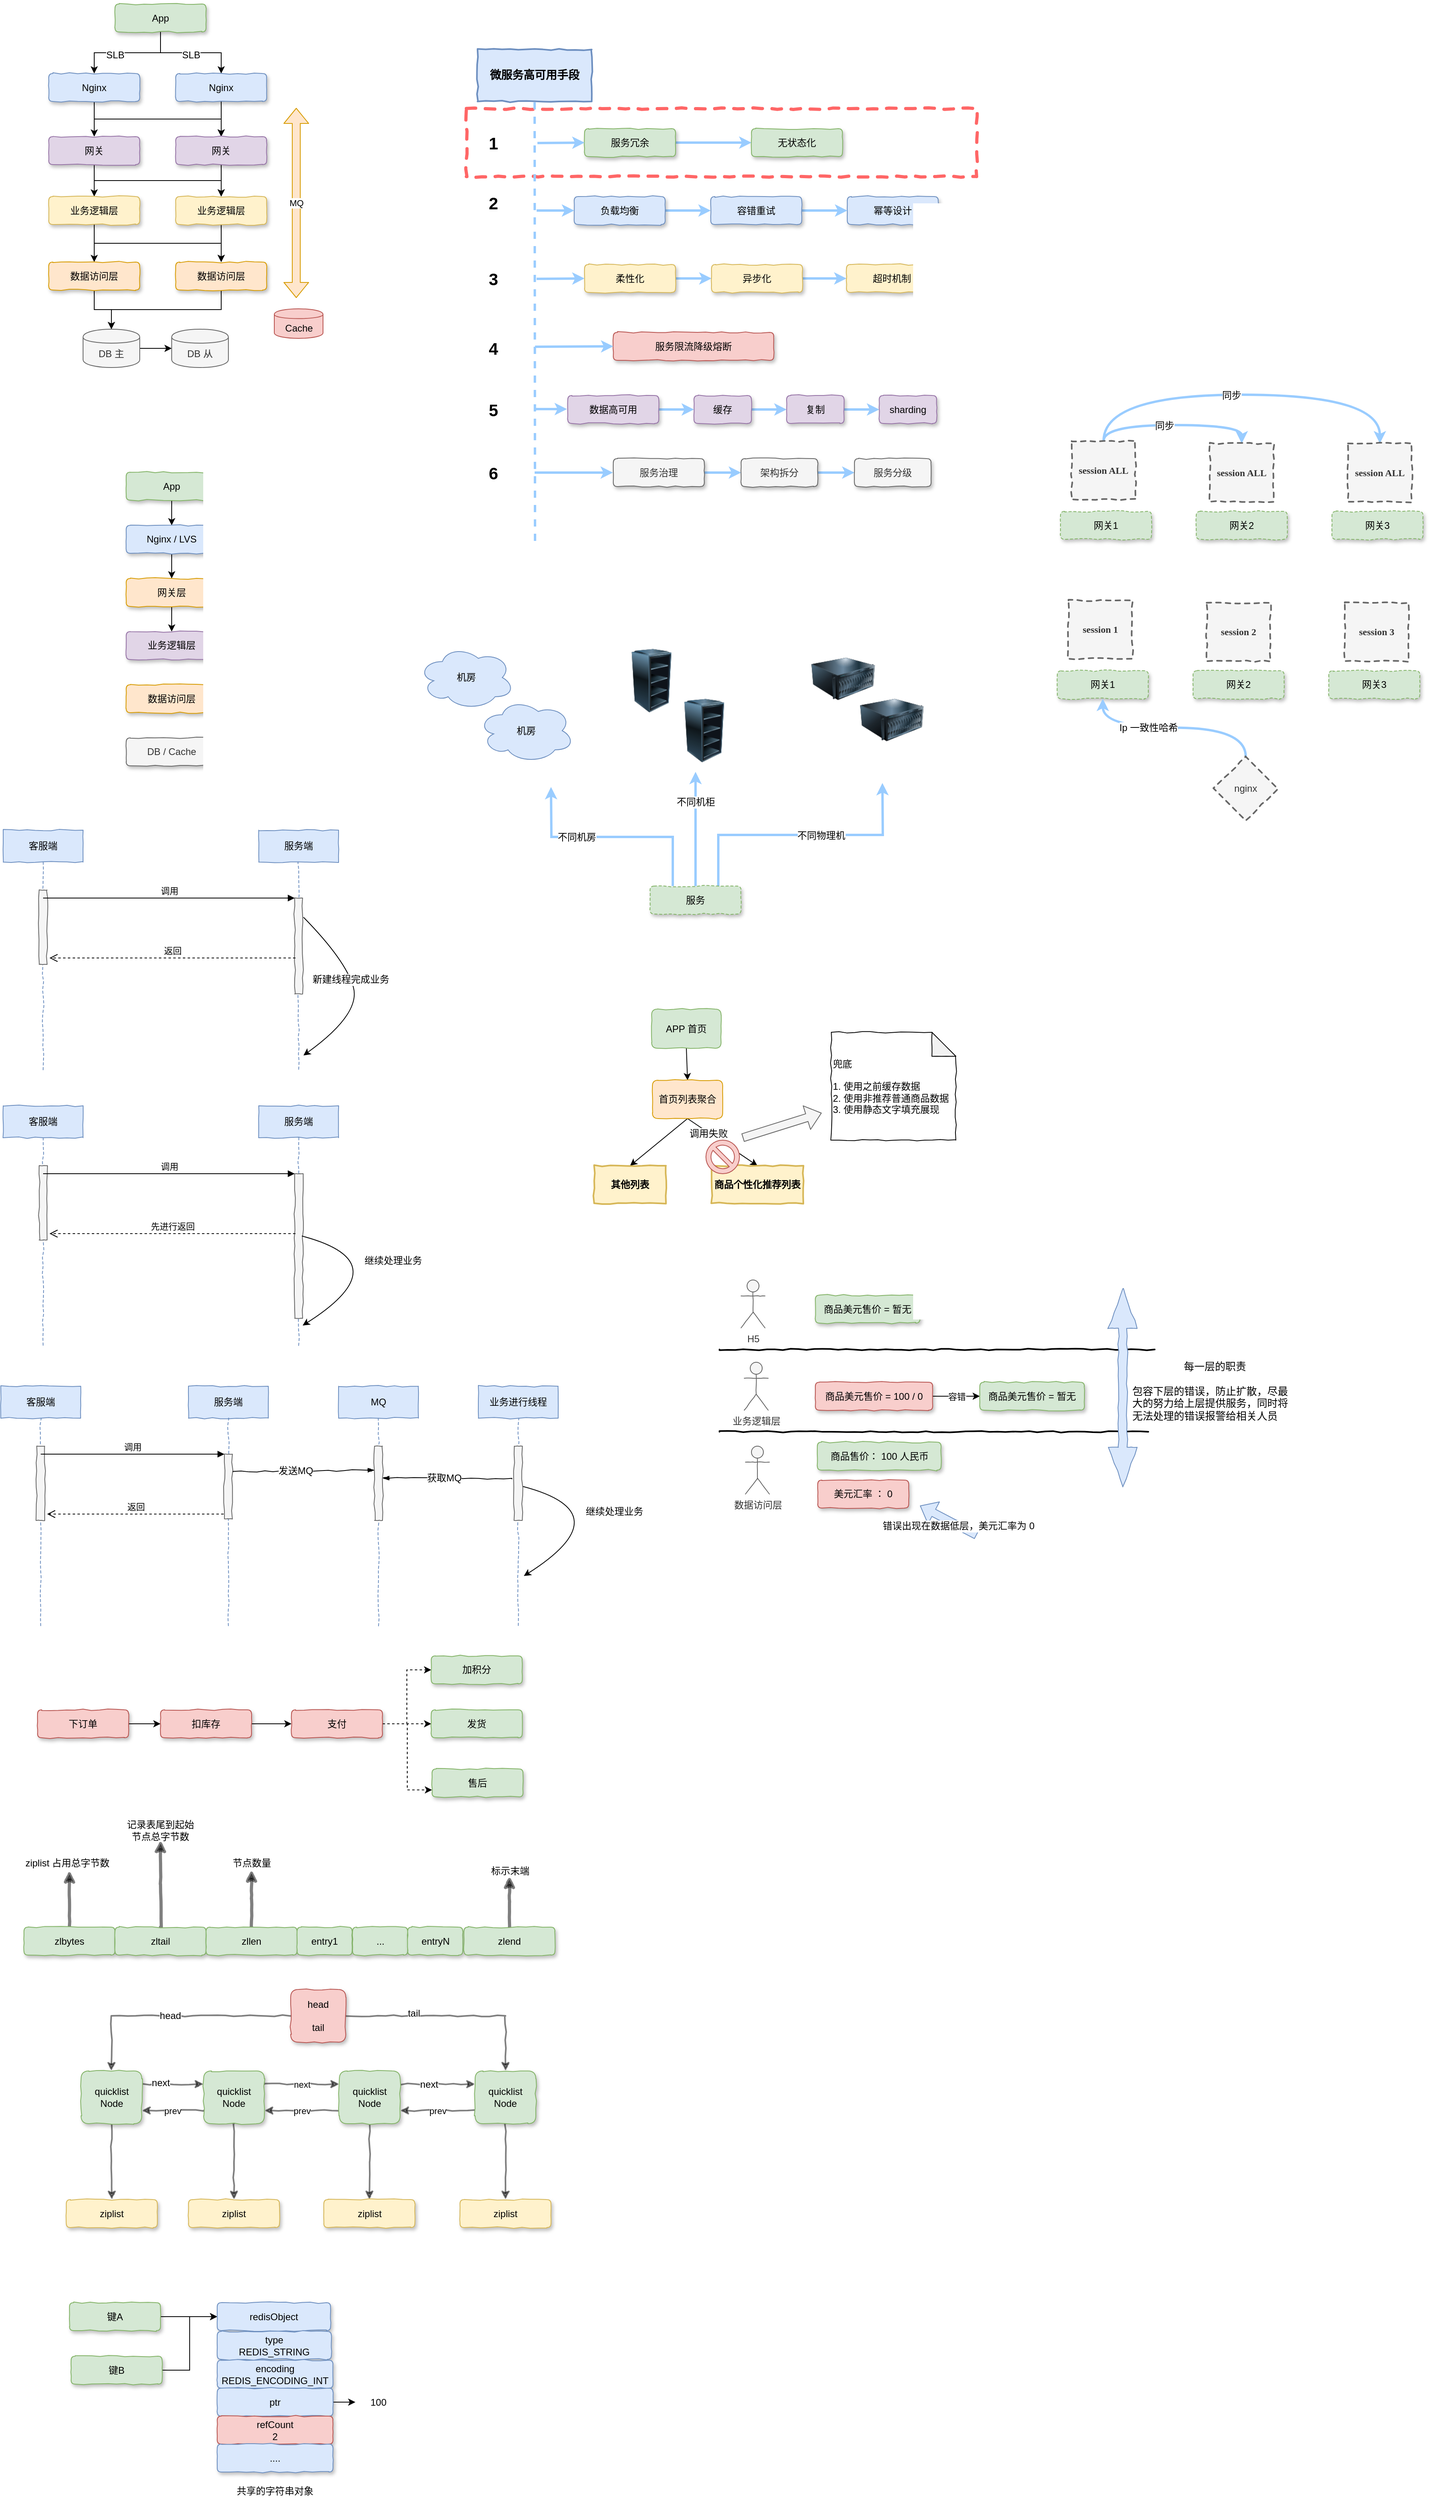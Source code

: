 <mxfile version="10.8.4" type="github"><diagram id="9MzaHd7Rf5EmqwmCaSLp" name="ÃÂÃÂÃÂÃÂ§ÃÂÃÂÃÂÃÂ¬ÃÂÃÂÃÂÃÂ¬ 1 ÃÂÃÂÃÂÃÂ©ÃÂÃÂÃÂÃÂ¡ÃÂÃÂÃÂÃÂµ"><mxGraphModel dx="899" dy="575" grid="0" gridSize="10" guides="1" tooltips="1" connect="1" arrows="1" fold="1" page="1" pageScale="1" pageWidth="10000" pageHeight="10000" math="0" shadow="0"><root><mxCell id="0"/><mxCell id="1" parent="0"/><mxCell id="vuu-zCxJf1RxTGrYEHan-46" value="" style="html=1;whiteSpace=wrap;comic=1;strokeWidth=4;fontFamily=Comic Sans MS;fontStyle=1;strokeColor=#FF6666;dashed=1;" parent="1" vertex="1"><mxGeometry x="699" y="312" width="639" height="85" as="geometry"/></mxCell><mxCell id="hoTQpN1Qv3qKQoS7OUCN-4" style="edgeStyle=orthogonalEdgeStyle;rounded=0;orthogonalLoop=1;jettySize=auto;html=1;exitX=0.5;exitY=1;exitDx=0;exitDy=0;" parent="1" source="hoTQpN1Qv3qKQoS7OUCN-1" target="hoTQpN1Qv3qKQoS7OUCN-2" edge="1"><mxGeometry relative="1" as="geometry"/></mxCell><mxCell id="hoTQpN1Qv3qKQoS7OUCN-6" value="SLB" style="text;html=1;resizable=0;points=[];align=center;verticalAlign=middle;labelBackgroundColor=#ffffff;" parent="hoTQpN1Qv3qKQoS7OUCN-4" vertex="1" connectable="0"><mxGeometry x="0.23" y="3" relative="1" as="geometry"><mxPoint as="offset"/></mxGeometry></mxCell><mxCell id="hoTQpN1Qv3qKQoS7OUCN-5" style="edgeStyle=orthogonalEdgeStyle;rounded=0;orthogonalLoop=1;jettySize=auto;html=1;exitX=0.5;exitY=1;exitDx=0;exitDy=0;" parent="1" source="hoTQpN1Qv3qKQoS7OUCN-1" target="hoTQpN1Qv3qKQoS7OUCN-3" edge="1"><mxGeometry relative="1" as="geometry"/></mxCell><mxCell id="hoTQpN1Qv3qKQoS7OUCN-7" value="SLB" style="text;html=1;resizable=0;points=[];align=center;verticalAlign=middle;labelBackgroundColor=#ffffff;" parent="hoTQpN1Qv3qKQoS7OUCN-5" vertex="1" connectable="0"><mxGeometry y="-3" relative="1" as="geometry"><mxPoint as="offset"/></mxGeometry></mxCell><mxCell id="hoTQpN1Qv3qKQoS7OUCN-1" value="App" style="rounded=1;whiteSpace=wrap;html=1;shadow=1;comic=1;fillColor=#d5e8d4;strokeColor=#82b366;" parent="1" vertex="1"><mxGeometry x="259" y="181" width="114" height="35" as="geometry"/></mxCell><mxCell id="hoTQpN1Qv3qKQoS7OUCN-10" style="edgeStyle=orthogonalEdgeStyle;rounded=0;orthogonalLoop=1;jettySize=auto;html=1;exitX=0.5;exitY=1;exitDx=0;exitDy=0;entryX=0.5;entryY=0;entryDx=0;entryDy=0;" parent="1" source="hoTQpN1Qv3qKQoS7OUCN-2" target="hoTQpN1Qv3qKQoS7OUCN-8" edge="1"><mxGeometry relative="1" as="geometry"/></mxCell><mxCell id="hoTQpN1Qv3qKQoS7OUCN-11" style="edgeStyle=orthogonalEdgeStyle;rounded=0;orthogonalLoop=1;jettySize=auto;html=1;exitX=0.5;exitY=1;exitDx=0;exitDy=0;entryX=0.5;entryY=0;entryDx=0;entryDy=0;" parent="1" source="hoTQpN1Qv3qKQoS7OUCN-2" target="hoTQpN1Qv3qKQoS7OUCN-9" edge="1"><mxGeometry relative="1" as="geometry"/></mxCell><mxCell id="hoTQpN1Qv3qKQoS7OUCN-2" value="Nginx" style="rounded=1;whiteSpace=wrap;html=1;shadow=1;comic=1;fillColor=#dae8fc;strokeColor=#6c8ebf;" parent="1" vertex="1"><mxGeometry x="176" y="268" width="114" height="35" as="geometry"/></mxCell><mxCell id="hoTQpN1Qv3qKQoS7OUCN-12" style="edgeStyle=orthogonalEdgeStyle;rounded=0;orthogonalLoop=1;jettySize=auto;html=1;exitX=0.5;exitY=1;exitDx=0;exitDy=0;entryX=0.5;entryY=0;entryDx=0;entryDy=0;" parent="1" source="hoTQpN1Qv3qKQoS7OUCN-3" target="hoTQpN1Qv3qKQoS7OUCN-9" edge="1"><mxGeometry relative="1" as="geometry"/></mxCell><mxCell id="hoTQpN1Qv3qKQoS7OUCN-3" value="Nginx" style="rounded=1;whiteSpace=wrap;html=1;shadow=1;comic=1;fillColor=#dae8fc;strokeColor=#6c8ebf;" parent="1" vertex="1"><mxGeometry x="335" y="268" width="114" height="35" as="geometry"/></mxCell><mxCell id="hoTQpN1Qv3qKQoS7OUCN-15" style="edgeStyle=orthogonalEdgeStyle;rounded=0;orthogonalLoop=1;jettySize=auto;html=1;exitX=0.5;exitY=1;exitDx=0;exitDy=0;entryX=0.5;entryY=0;entryDx=0;entryDy=0;" parent="1" source="hoTQpN1Qv3qKQoS7OUCN-8" target="hoTQpN1Qv3qKQoS7OUCN-13" edge="1"><mxGeometry relative="1" as="geometry"/></mxCell><mxCell id="hoTQpN1Qv3qKQoS7OUCN-25" style="edgeStyle=orthogonalEdgeStyle;rounded=0;orthogonalLoop=1;jettySize=auto;html=1;exitX=0.5;exitY=1;exitDx=0;exitDy=0;" parent="1" source="hoTQpN1Qv3qKQoS7OUCN-8" target="hoTQpN1Qv3qKQoS7OUCN-14" edge="1"><mxGeometry relative="1" as="geometry"/></mxCell><mxCell id="hoTQpN1Qv3qKQoS7OUCN-8" value="网关" style="rounded=1;whiteSpace=wrap;html=1;shadow=1;comic=1;fillColor=#e1d5e7;strokeColor=#9673a6;" parent="1" vertex="1"><mxGeometry x="176" y="347" width="114" height="35" as="geometry"/></mxCell><mxCell id="hoTQpN1Qv3qKQoS7OUCN-16" style="edgeStyle=orthogonalEdgeStyle;rounded=0;orthogonalLoop=1;jettySize=auto;html=1;exitX=0.5;exitY=1;exitDx=0;exitDy=0;" parent="1" source="hoTQpN1Qv3qKQoS7OUCN-9" target="hoTQpN1Qv3qKQoS7OUCN-14" edge="1"><mxGeometry relative="1" as="geometry"/></mxCell><mxCell id="hoTQpN1Qv3qKQoS7OUCN-9" value="网关" style="rounded=1;whiteSpace=wrap;html=1;shadow=1;comic=1;fillColor=#e1d5e7;strokeColor=#9673a6;" parent="1" vertex="1"><mxGeometry x="335" y="347" width="114" height="35" as="geometry"/></mxCell><mxCell id="hoTQpN1Qv3qKQoS7OUCN-22" style="edgeStyle=orthogonalEdgeStyle;rounded=0;orthogonalLoop=1;jettySize=auto;html=1;exitX=0.5;exitY=1;exitDx=0;exitDy=0;entryX=0.5;entryY=0;entryDx=0;entryDy=0;" parent="1" source="hoTQpN1Qv3qKQoS7OUCN-13" target="hoTQpN1Qv3qKQoS7OUCN-20" edge="1"><mxGeometry relative="1" as="geometry"/></mxCell><mxCell id="hoTQpN1Qv3qKQoS7OUCN-24" style="edgeStyle=orthogonalEdgeStyle;rounded=0;orthogonalLoop=1;jettySize=auto;html=1;exitX=0.5;exitY=1;exitDx=0;exitDy=0;entryX=0.5;entryY=0;entryDx=0;entryDy=0;" parent="1" source="hoTQpN1Qv3qKQoS7OUCN-13" target="hoTQpN1Qv3qKQoS7OUCN-21" edge="1"><mxGeometry relative="1" as="geometry"/></mxCell><mxCell id="hoTQpN1Qv3qKQoS7OUCN-13" value="业务逻辑层" style="rounded=1;whiteSpace=wrap;html=1;shadow=1;comic=1;fillColor=#fff2cc;strokeColor=#d6b656;" parent="1" vertex="1"><mxGeometry x="176" y="422" width="114" height="35" as="geometry"/></mxCell><mxCell id="hoTQpN1Qv3qKQoS7OUCN-23" style="edgeStyle=orthogonalEdgeStyle;rounded=0;orthogonalLoop=1;jettySize=auto;html=1;exitX=0.5;exitY=1;exitDx=0;exitDy=0;entryX=0.5;entryY=0;entryDx=0;entryDy=0;" parent="1" source="hoTQpN1Qv3qKQoS7OUCN-14" target="hoTQpN1Qv3qKQoS7OUCN-21" edge="1"><mxGeometry relative="1" as="geometry"/></mxCell><mxCell id="hoTQpN1Qv3qKQoS7OUCN-14" value="业务逻辑层" style="rounded=1;whiteSpace=wrap;html=1;shadow=1;comic=1;fillColor=#fff2cc;strokeColor=#d6b656;" parent="1" vertex="1"><mxGeometry x="335" y="422" width="114" height="35" as="geometry"/></mxCell><mxCell id="hoTQpN1Qv3qKQoS7OUCN-40" style="edgeStyle=orthogonalEdgeStyle;rounded=0;orthogonalLoop=1;jettySize=auto;html=1;exitX=0.5;exitY=1;exitDx=0;exitDy=0;entryX=0.5;entryY=0;entryDx=0;entryDy=0;" parent="1" source="hoTQpN1Qv3qKQoS7OUCN-17" target="hoTQpN1Qv3qKQoS7OUCN-18" edge="1"><mxGeometry relative="1" as="geometry"/></mxCell><mxCell id="hoTQpN1Qv3qKQoS7OUCN-17" value="App" style="rounded=1;whiteSpace=wrap;html=1;shadow=1;comic=1;fillColor=#d5e8d4;strokeColor=#82b366;" parent="1" vertex="1"><mxGeometry x="273" y="767" width="114" height="35" as="geometry"/></mxCell><mxCell id="hoTQpN1Qv3qKQoS7OUCN-41" style="edgeStyle=orthogonalEdgeStyle;rounded=0;orthogonalLoop=1;jettySize=auto;html=1;exitX=0.5;exitY=1;exitDx=0;exitDy=0;entryX=0.5;entryY=0;entryDx=0;entryDy=0;" parent="1" source="hoTQpN1Qv3qKQoS7OUCN-18" target="hoTQpN1Qv3qKQoS7OUCN-19" edge="1"><mxGeometry relative="1" as="geometry"/></mxCell><mxCell id="hoTQpN1Qv3qKQoS7OUCN-18" value="Nginx / LVS" style="rounded=1;whiteSpace=wrap;html=1;shadow=1;comic=1;fillColor=#dae8fc;strokeColor=#6c8ebf;" parent="1" vertex="1"><mxGeometry x="273" y="833.5" width="114" height="35" as="geometry"/></mxCell><mxCell id="hoTQpN1Qv3qKQoS7OUCN-42" style="edgeStyle=orthogonalEdgeStyle;rounded=0;orthogonalLoop=1;jettySize=auto;html=1;exitX=0.5;exitY=1;exitDx=0;exitDy=0;entryX=0.5;entryY=0;entryDx=0;entryDy=0;" parent="1" source="hoTQpN1Qv3qKQoS7OUCN-19" target="hoTQpN1Qv3qKQoS7OUCN-37" edge="1"><mxGeometry relative="1" as="geometry"/></mxCell><mxCell id="hoTQpN1Qv3qKQoS7OUCN-19" value="网关层" style="rounded=1;whiteSpace=wrap;html=1;shadow=1;comic=1;fillColor=#ffe6cc;strokeColor=#d79b00;" parent="1" vertex="1"><mxGeometry x="273" y="900" width="114" height="35" as="geometry"/></mxCell><mxCell id="hoTQpN1Qv3qKQoS7OUCN-29" style="edgeStyle=orthogonalEdgeStyle;rounded=0;orthogonalLoop=1;jettySize=auto;html=1;exitX=0.5;exitY=1;exitDx=0;exitDy=0;entryX=0.5;entryY=0;entryDx=0;entryDy=0;" parent="1" source="hoTQpN1Qv3qKQoS7OUCN-20" target="hoTQpN1Qv3qKQoS7OUCN-26" edge="1"><mxGeometry relative="1" as="geometry"/></mxCell><mxCell id="hoTQpN1Qv3qKQoS7OUCN-20" value="数据访问层" style="rounded=1;whiteSpace=wrap;html=1;shadow=1;comic=1;fillColor=#ffe6cc;strokeColor=#d79b00;" parent="1" vertex="1"><mxGeometry x="176" y="504" width="114" height="35" as="geometry"/></mxCell><mxCell id="hoTQpN1Qv3qKQoS7OUCN-30" style="edgeStyle=orthogonalEdgeStyle;rounded=0;orthogonalLoop=1;jettySize=auto;html=1;exitX=0.5;exitY=1;exitDx=0;exitDy=0;entryX=0.5;entryY=0;entryDx=0;entryDy=0;" parent="1" source="hoTQpN1Qv3qKQoS7OUCN-21" target="hoTQpN1Qv3qKQoS7OUCN-26" edge="1"><mxGeometry relative="1" as="geometry"/></mxCell><mxCell id="hoTQpN1Qv3qKQoS7OUCN-21" value="数据访问层" style="rounded=1;whiteSpace=wrap;html=1;shadow=1;comic=1;fillColor=#ffe6cc;strokeColor=#d79b00;" parent="1" vertex="1"><mxGeometry x="335" y="504" width="114" height="35" as="geometry"/></mxCell><mxCell id="hoTQpN1Qv3qKQoS7OUCN-28" style="edgeStyle=orthogonalEdgeStyle;rounded=0;orthogonalLoop=1;jettySize=auto;html=1;exitX=1;exitY=0.5;exitDx=0;exitDy=0;entryX=0;entryY=0.5;entryDx=0;entryDy=0;" parent="1" source="hoTQpN1Qv3qKQoS7OUCN-26" target="hoTQpN1Qv3qKQoS7OUCN-27" edge="1"><mxGeometry relative="1" as="geometry"/></mxCell><mxCell id="hoTQpN1Qv3qKQoS7OUCN-26" value="DB 主" style="shape=cylinder;whiteSpace=wrap;html=1;boundedLbl=1;backgroundOutline=1;fillColor=#f5f5f5;strokeColor=#666666;fontColor=#333333;" parent="1" vertex="1"><mxGeometry x="219" y="588" width="71" height="48" as="geometry"/></mxCell><mxCell id="hoTQpN1Qv3qKQoS7OUCN-27" value="DB 从" style="shape=cylinder;whiteSpace=wrap;html=1;boundedLbl=1;backgroundOutline=1;fillColor=#f5f5f5;strokeColor=#666666;fontColor=#333333;" parent="1" vertex="1"><mxGeometry x="330" y="588" width="71" height="48" as="geometry"/></mxCell><mxCell id="hoTQpN1Qv3qKQoS7OUCN-33" value="Cache" style="shape=cylinder;whiteSpace=wrap;html=1;boundedLbl=1;backgroundOutline=1;fillColor=#f8cecc;strokeColor=#b85450;" parent="1" vertex="1"><mxGeometry x="458.5" y="562.5" width="61" height="37" as="geometry"/></mxCell><mxCell id="hoTQpN1Qv3qKQoS7OUCN-34" value="MQ" style="shape=flexArrow;endArrow=classic;startArrow=classic;html=1;fillColor=#ffe6cc;strokeColor=#d79b00;" parent="1" edge="1"><mxGeometry width="50" height="50" relative="1" as="geometry"><mxPoint x="486" y="549" as="sourcePoint"/><mxPoint x="486" y="311" as="targetPoint"/></mxGeometry></mxCell><mxCell id="hoTQpN1Qv3qKQoS7OUCN-37" value="业务逻辑层" style="rounded=1;whiteSpace=wrap;html=1;shadow=1;comic=1;fillColor=#e1d5e7;strokeColor=#9673a6;" parent="1" vertex="1"><mxGeometry x="273" y="966.5" width="114" height="35" as="geometry"/></mxCell><mxCell id="hoTQpN1Qv3qKQoS7OUCN-38" value="数据访问层" style="rounded=1;whiteSpace=wrap;html=1;shadow=1;comic=1;fillColor=#ffe6cc;strokeColor=#d79b00;" parent="1" vertex="1"><mxGeometry x="273" y="1033" width="114" height="35" as="geometry"/></mxCell><mxCell id="hoTQpN1Qv3qKQoS7OUCN-39" value="DB / Cache" style="rounded=1;whiteSpace=wrap;html=1;shadow=1;comic=1;fillColor=#f5f5f5;strokeColor=#666666;fontColor=#333333;" parent="1" vertex="1"><mxGeometry x="273" y="1099.5" width="114" height="35" as="geometry"/></mxCell><mxCell id="vuu-zCxJf1RxTGrYEHan-1" value="&lt;font style=&quot;font-size: 14px&quot;&gt;微服务高可用手段&lt;/font&gt;" style="html=1;whiteSpace=wrap;comic=1;strokeWidth=2;fontFamily=Comic Sans MS;fontStyle=1;fillColor=#dae8fc;strokeColor=#6c8ebf;" parent="1" vertex="1"><mxGeometry x="713" y="238" width="143" height="65" as="geometry"/></mxCell><mxCell id="vuu-zCxJf1RxTGrYEHan-2" value="" style="endArrow=none;dashed=1;html=1;entryX=0.5;entryY=1;entryDx=0;entryDy=0;strokeColor=#99CCFF;strokeWidth=3;" parent="1" target="vuu-zCxJf1RxTGrYEHan-1" edge="1"><mxGeometry width="50" height="50" relative="1" as="geometry"><mxPoint x="785" y="853" as="sourcePoint"/><mxPoint x="870" y="451" as="targetPoint"/></mxGeometry></mxCell><mxCell id="vuu-zCxJf1RxTGrYEHan-6" style="edgeStyle=orthogonalEdgeStyle;rounded=0;orthogonalLoop=1;jettySize=auto;html=1;exitX=1;exitY=0.5;exitDx=0;exitDy=0;entryX=0;entryY=0.5;entryDx=0;entryDy=0;strokeColor=#99CCFF;strokeWidth=3;" parent="1" source="vuu-zCxJf1RxTGrYEHan-3" target="vuu-zCxJf1RxTGrYEHan-5" edge="1"><mxGeometry relative="1" as="geometry"/></mxCell><mxCell id="vuu-zCxJf1RxTGrYEHan-3" value="服务冗余" style="rounded=1;whiteSpace=wrap;html=1;shadow=1;comic=1;fillColor=#d5e8d4;strokeColor=#82b366;" parent="1" vertex="1"><mxGeometry x="847" y="337" width="114" height="35" as="geometry"/></mxCell><mxCell id="vuu-zCxJf1RxTGrYEHan-4" value="" style="endArrow=classic;html=1;strokeColor=#99CCFF;strokeWidth=3;entryX=0;entryY=0.5;entryDx=0;entryDy=0;" parent="1" target="vuu-zCxJf1RxTGrYEHan-3" edge="1"><mxGeometry width="50" height="50" relative="1" as="geometry"><mxPoint x="788" y="355" as="sourcePoint"/><mxPoint x="719" y="344" as="targetPoint"/></mxGeometry></mxCell><mxCell id="vuu-zCxJf1RxTGrYEHan-5" value="无状态化" style="rounded=1;whiteSpace=wrap;html=1;shadow=1;comic=1;fillColor=#d5e8d4;strokeColor=#82b366;" parent="1" vertex="1"><mxGeometry x="1056" y="337" width="114" height="35" as="geometry"/></mxCell><mxCell id="vuu-zCxJf1RxTGrYEHan-41" style="edgeStyle=orthogonalEdgeStyle;rounded=0;orthogonalLoop=1;jettySize=auto;html=1;exitX=1;exitY=0.5;exitDx=0;exitDy=0;entryX=0;entryY=0.5;entryDx=0;entryDy=0;strokeColor=#99CCFF;strokeWidth=3;" parent="1" source="vuu-zCxJf1RxTGrYEHan-7" target="vuu-zCxJf1RxTGrYEHan-40" edge="1"><mxGeometry relative="1" as="geometry"/></mxCell><mxCell id="vuu-zCxJf1RxTGrYEHan-7" value="负载均衡" style="rounded=1;whiteSpace=wrap;html=1;shadow=1;comic=1;fillColor=#dae8fc;strokeColor=#6c8ebf;" parent="1" vertex="1"><mxGeometry x="834" y="422" width="114" height="35" as="geometry"/></mxCell><mxCell id="vuu-zCxJf1RxTGrYEHan-8" value="" style="endArrow=classic;html=1;strokeColor=#99CCFF;strokeWidth=3;entryX=0;entryY=0.5;entryDx=0;entryDy=0;" parent="1" target="vuu-zCxJf1RxTGrYEHan-7" edge="1"><mxGeometry width="50" height="50" relative="1" as="geometry"><mxPoint x="787" y="439.5" as="sourcePoint"/><mxPoint x="846" y="439.5" as="targetPoint"/></mxGeometry></mxCell><mxCell id="vuu-zCxJf1RxTGrYEHan-9" value="幂等设计" style="rounded=1;whiteSpace=wrap;html=1;shadow=1;comic=1;fillColor=#dae8fc;strokeColor=#6c8ebf;" parent="1" vertex="1"><mxGeometry x="1176" y="422" width="114" height="35" as="geometry"/></mxCell><mxCell id="vuu-zCxJf1RxTGrYEHan-15" style="edgeStyle=orthogonalEdgeStyle;rounded=0;orthogonalLoop=1;jettySize=auto;html=1;exitX=1;exitY=0.5;exitDx=0;exitDy=0;entryX=0;entryY=0.5;entryDx=0;entryDy=0;strokeColor=#99CCFF;strokeWidth=3;" parent="1" source="vuu-zCxJf1RxTGrYEHan-11" target="vuu-zCxJf1RxTGrYEHan-13" edge="1"><mxGeometry relative="1" as="geometry"/></mxCell><mxCell id="vuu-zCxJf1RxTGrYEHan-11" value="柔性化" style="rounded=1;whiteSpace=wrap;html=1;shadow=1;comic=1;fillColor=#fff2cc;strokeColor=#d6b656;" parent="1" vertex="1"><mxGeometry x="847" y="507" width="114" height="35" as="geometry"/></mxCell><mxCell id="vuu-zCxJf1RxTGrYEHan-12" value="" style="endArrow=classic;html=1;strokeColor=#99CCFF;strokeWidth=3;entryX=0;entryY=0.5;entryDx=0;entryDy=0;" parent="1" target="vuu-zCxJf1RxTGrYEHan-11" edge="1"><mxGeometry width="50" height="50" relative="1" as="geometry"><mxPoint x="787" y="525" as="sourcePoint"/><mxPoint x="914" y="450" as="targetPoint"/></mxGeometry></mxCell><mxCell id="vuu-zCxJf1RxTGrYEHan-16" style="edgeStyle=orthogonalEdgeStyle;rounded=0;orthogonalLoop=1;jettySize=auto;html=1;exitX=1;exitY=0.5;exitDx=0;exitDy=0;strokeColor=#99CCFF;strokeWidth=3;" parent="1" source="vuu-zCxJf1RxTGrYEHan-13" target="vuu-zCxJf1RxTGrYEHan-14" edge="1"><mxGeometry relative="1" as="geometry"/></mxCell><mxCell id="vuu-zCxJf1RxTGrYEHan-13" value="异步化" style="rounded=1;whiteSpace=wrap;html=1;shadow=1;comic=1;fillColor=#fff2cc;strokeColor=#d6b656;" parent="1" vertex="1"><mxGeometry x="1006" y="507" width="114" height="35" as="geometry"/></mxCell><mxCell id="vuu-zCxJf1RxTGrYEHan-14" value="超时机制" style="rounded=1;whiteSpace=wrap;html=1;shadow=1;comic=1;fillColor=#fff2cc;strokeColor=#d6b656;" parent="1" vertex="1"><mxGeometry x="1175" y="507" width="114" height="35" as="geometry"/></mxCell><mxCell id="vuu-zCxJf1RxTGrYEHan-17" value="服务限流降级熔断" style="rounded=1;whiteSpace=wrap;html=1;shadow=1;comic=1;fillColor=#f8cecc;strokeColor=#b85450;" parent="1" vertex="1"><mxGeometry x="883" y="592" width="201" height="35" as="geometry"/></mxCell><mxCell id="vuu-zCxJf1RxTGrYEHan-18" value="" style="endArrow=classic;html=1;strokeColor=#99CCFF;strokeWidth=3;entryX=0;entryY=0.5;entryDx=0;entryDy=0;" parent="1" target="vuu-zCxJf1RxTGrYEHan-17" edge="1"><mxGeometry width="50" height="50" relative="1" as="geometry"><mxPoint x="785" y="610" as="sourcePoint"/><mxPoint x="844.5" y="612" as="targetPoint"/></mxGeometry></mxCell><mxCell id="vuu-zCxJf1RxTGrYEHan-24" style="edgeStyle=orthogonalEdgeStyle;rounded=0;orthogonalLoop=1;jettySize=auto;html=1;exitX=1;exitY=0.5;exitDx=0;exitDy=0;entryX=0;entryY=0.5;entryDx=0;entryDy=0;strokeColor=#99CCFF;strokeWidth=3;" parent="1" source="vuu-zCxJf1RxTGrYEHan-19" target="vuu-zCxJf1RxTGrYEHan-21" edge="1"><mxGeometry relative="1" as="geometry"/></mxCell><mxCell id="vuu-zCxJf1RxTGrYEHan-19" value="数据高可用" style="rounded=1;whiteSpace=wrap;html=1;shadow=1;comic=1;fillColor=#e1d5e7;strokeColor=#9673a6;" parent="1" vertex="1"><mxGeometry x="826" y="671" width="114" height="35" as="geometry"/></mxCell><mxCell id="vuu-zCxJf1RxTGrYEHan-20" value="" style="endArrow=classic;html=1;strokeColor=#99CCFF;strokeWidth=3;" parent="1" edge="1"><mxGeometry width="50" height="50" relative="1" as="geometry"><mxPoint x="784.5" y="688" as="sourcePoint"/><mxPoint x="825" y="688" as="targetPoint"/></mxGeometry></mxCell><mxCell id="vuu-zCxJf1RxTGrYEHan-25" style="edgeStyle=orthogonalEdgeStyle;rounded=0;orthogonalLoop=1;jettySize=auto;html=1;exitX=1;exitY=0.5;exitDx=0;exitDy=0;entryX=0;entryY=0.5;entryDx=0;entryDy=0;strokeColor=#99CCFF;strokeWidth=3;" parent="1" source="vuu-zCxJf1RxTGrYEHan-21" target="vuu-zCxJf1RxTGrYEHan-22" edge="1"><mxGeometry relative="1" as="geometry"/></mxCell><mxCell id="vuu-zCxJf1RxTGrYEHan-21" value="缓存" style="rounded=1;whiteSpace=wrap;html=1;shadow=1;comic=1;fillColor=#e1d5e7;strokeColor=#9673a6;" parent="1" vertex="1"><mxGeometry x="984" y="671" width="72" height="35" as="geometry"/></mxCell><mxCell id="vuu-zCxJf1RxTGrYEHan-26" style="edgeStyle=orthogonalEdgeStyle;rounded=0;orthogonalLoop=1;jettySize=auto;html=1;exitX=1;exitY=0.5;exitDx=0;exitDy=0;entryX=0;entryY=0.5;entryDx=0;entryDy=0;strokeColor=#99CCFF;strokeWidth=3;" parent="1" source="vuu-zCxJf1RxTGrYEHan-22" target="vuu-zCxJf1RxTGrYEHan-23" edge="1"><mxGeometry relative="1" as="geometry"/></mxCell><mxCell id="vuu-zCxJf1RxTGrYEHan-22" value="复制" style="rounded=1;whiteSpace=wrap;html=1;shadow=1;comic=1;fillColor=#e1d5e7;strokeColor=#9673a6;" parent="1" vertex="1"><mxGeometry x="1100" y="671" width="72" height="35" as="geometry"/></mxCell><mxCell id="vuu-zCxJf1RxTGrYEHan-23" value="sharding" style="rounded=1;whiteSpace=wrap;html=1;shadow=1;comic=1;fillColor=#e1d5e7;strokeColor=#9673a6;" parent="1" vertex="1"><mxGeometry x="1216" y="671" width="72" height="35" as="geometry"/></mxCell><mxCell id="vuu-zCxJf1RxTGrYEHan-31" style="edgeStyle=orthogonalEdgeStyle;rounded=0;orthogonalLoop=1;jettySize=auto;html=1;exitX=1;exitY=0.5;exitDx=0;exitDy=0;entryX=0;entryY=0.5;entryDx=0;entryDy=0;strokeColor=#99CCFF;strokeWidth=3;" parent="1" source="vuu-zCxJf1RxTGrYEHan-27" target="vuu-zCxJf1RxTGrYEHan-28" edge="1"><mxGeometry relative="1" as="geometry"/></mxCell><mxCell id="vuu-zCxJf1RxTGrYEHan-27" value="服务治理" style="rounded=1;whiteSpace=wrap;html=1;shadow=1;comic=1;fillColor=#f5f5f5;strokeColor=#666666;fontColor=#333333;" parent="1" vertex="1"><mxGeometry x="883" y="750" width="114" height="35" as="geometry"/></mxCell><mxCell id="vuu-zCxJf1RxTGrYEHan-32" style="edgeStyle=orthogonalEdgeStyle;rounded=0;orthogonalLoop=1;jettySize=auto;html=1;exitX=1;exitY=0.5;exitDx=0;exitDy=0;entryX=0;entryY=0.5;entryDx=0;entryDy=0;strokeColor=#99CCFF;strokeWidth=3;" parent="1" source="vuu-zCxJf1RxTGrYEHan-28" target="vuu-zCxJf1RxTGrYEHan-29" edge="1"><mxGeometry relative="1" as="geometry"/></mxCell><mxCell id="vuu-zCxJf1RxTGrYEHan-28" value="架构拆分" style="rounded=1;whiteSpace=wrap;html=1;shadow=1;comic=1;fillColor=#f5f5f5;strokeColor=#666666;fontColor=#333333;" parent="1" vertex="1"><mxGeometry x="1043" y="750" width="96" height="35" as="geometry"/></mxCell><mxCell id="vuu-zCxJf1RxTGrYEHan-29" value="服务分级" style="rounded=1;whiteSpace=wrap;html=1;shadow=1;comic=1;fillColor=#f5f5f5;strokeColor=#666666;fontColor=#333333;" parent="1" vertex="1"><mxGeometry x="1185" y="750" width="96" height="35" as="geometry"/></mxCell><mxCell id="vuu-zCxJf1RxTGrYEHan-30" value="" style="endArrow=classic;html=1;strokeColor=#99CCFF;strokeWidth=3;entryX=0;entryY=0.5;entryDx=0;entryDy=0;" parent="1" edge="1"><mxGeometry width="50" height="50" relative="1" as="geometry"><mxPoint x="784.5" y="767.5" as="sourcePoint"/><mxPoint x="882.5" y="767.5" as="targetPoint"/></mxGeometry></mxCell><mxCell id="vuu-zCxJf1RxTGrYEHan-34" value="&lt;font size=&quot;1&quot;&gt;&lt;b style=&quot;font-size: 21px&quot;&gt;1&lt;/b&gt;&lt;/font&gt;" style="text;html=1;strokeColor=none;fillColor=none;align=center;verticalAlign=middle;whiteSpace=wrap;rounded=0;" parent="1" vertex="1"><mxGeometry x="713" y="345" width="40" height="20" as="geometry"/></mxCell><mxCell id="vuu-zCxJf1RxTGrYEHan-35" value="&lt;font size=&quot;1&quot;&gt;&lt;b style=&quot;font-size: 21px&quot;&gt;2&lt;/b&gt;&lt;/font&gt;" style="text;html=1;strokeColor=none;fillColor=none;align=center;verticalAlign=middle;whiteSpace=wrap;rounded=0;" parent="1" vertex="1"><mxGeometry x="713" y="419.5" width="40" height="20" as="geometry"/></mxCell><mxCell id="vuu-zCxJf1RxTGrYEHan-36" value="&lt;font size=&quot;1&quot;&gt;&lt;b style=&quot;font-size: 21px&quot;&gt;3&lt;/b&gt;&lt;/font&gt;" style="text;html=1;strokeColor=none;fillColor=none;align=center;verticalAlign=middle;whiteSpace=wrap;rounded=0;" parent="1" vertex="1"><mxGeometry x="713" y="514.5" width="40" height="20" as="geometry"/></mxCell><mxCell id="vuu-zCxJf1RxTGrYEHan-37" value="&lt;font size=&quot;1&quot;&gt;&lt;b style=&quot;font-size: 21px&quot;&gt;4&lt;/b&gt;&lt;/font&gt;" style="text;html=1;strokeColor=none;fillColor=none;align=center;verticalAlign=middle;whiteSpace=wrap;rounded=0;" parent="1" vertex="1"><mxGeometry x="713" y="602" width="40" height="20" as="geometry"/></mxCell><mxCell id="vuu-zCxJf1RxTGrYEHan-38" value="&lt;font size=&quot;1&quot;&gt;&lt;b style=&quot;font-size: 21px&quot;&gt;5&lt;/b&gt;&lt;/font&gt;" style="text;html=1;strokeColor=none;fillColor=none;align=center;verticalAlign=middle;whiteSpace=wrap;rounded=0;" parent="1" vertex="1"><mxGeometry x="713" y="678.5" width="40" height="20" as="geometry"/></mxCell><mxCell id="vuu-zCxJf1RxTGrYEHan-39" value="&lt;font size=&quot;1&quot;&gt;&lt;b style=&quot;font-size: 21px&quot;&gt;6&lt;/b&gt;&lt;/font&gt;" style="text;html=1;strokeColor=none;fillColor=none;align=center;verticalAlign=middle;whiteSpace=wrap;rounded=0;" parent="1" vertex="1"><mxGeometry x="713" y="757.5" width="40" height="20" as="geometry"/></mxCell><mxCell id="vuu-zCxJf1RxTGrYEHan-42" style="edgeStyle=orthogonalEdgeStyle;rounded=0;orthogonalLoop=1;jettySize=auto;html=1;exitX=1;exitY=0.5;exitDx=0;exitDy=0;entryX=0;entryY=0.5;entryDx=0;entryDy=0;strokeColor=#99CCFF;strokeWidth=3;" parent="1" source="vuu-zCxJf1RxTGrYEHan-40" target="vuu-zCxJf1RxTGrYEHan-9" edge="1"><mxGeometry relative="1" as="geometry"/></mxCell><mxCell id="vuu-zCxJf1RxTGrYEHan-40" value="容错重试" style="rounded=1;whiteSpace=wrap;html=1;shadow=1;comic=1;fillColor=#dae8fc;strokeColor=#6c8ebf;" parent="1" vertex="1"><mxGeometry x="1005" y="422" width="114" height="35" as="geometry"/></mxCell><mxCell id="vuu-zCxJf1RxTGrYEHan-43" value="机房" style="ellipse;shape=cloud;whiteSpace=wrap;html=1;fillColor=#dae8fc;strokeColor=#6c8ebf;" parent="1" vertex="1"><mxGeometry x="639" y="984" width="120" height="80" as="geometry"/></mxCell><mxCell id="vuu-zCxJf1RxTGrYEHan-44" value="" style="image;html=1;labelBackgroundColor=#ffffff;image=img/lib/clip_art/computers/Server_Rack_Empty_128x128.png" parent="1" vertex="1"><mxGeometry x="891" y="988" width="80" height="80" as="geometry"/></mxCell><mxCell id="vuu-zCxJf1RxTGrYEHan-47" value="机房" style="ellipse;shape=cloud;whiteSpace=wrap;html=1;fillColor=#dae8fc;strokeColor=#6c8ebf;" parent="1" vertex="1"><mxGeometry x="714" y="1050.5" width="120" height="80" as="geometry"/></mxCell><mxCell id="vuu-zCxJf1RxTGrYEHan-48" value="" style="image;html=1;labelBackgroundColor=#ffffff;image=img/lib/clip_art/computers/Server_Rack_Empty_128x128.png" parent="1" vertex="1"><mxGeometry x="957" y="1050.5" width="80" height="80" as="geometry"/></mxCell><mxCell id="vuu-zCxJf1RxTGrYEHan-49" value="" style="image;html=1;labelBackgroundColor=#ffffff;image=img/lib/clip_art/computers/Server_128x128.png;dashed=1;strokeColor=#FF6666;strokeWidth=4;" parent="1" vertex="1"><mxGeometry x="1131" y="985.5" width="80" height="80" as="geometry"/></mxCell><mxCell id="vuu-zCxJf1RxTGrYEHan-50" value="" style="image;html=1;labelBackgroundColor=#ffffff;image=img/lib/clip_art/computers/Server_128x128.png;dashed=1;strokeColor=#FF6666;strokeWidth=4;" parent="1" vertex="1"><mxGeometry x="1192" y="1037" width="80" height="80" as="geometry"/></mxCell><mxCell id="vuu-zCxJf1RxTGrYEHan-52" style="edgeStyle=orthogonalEdgeStyle;rounded=0;orthogonalLoop=1;jettySize=auto;html=1;exitX=0.25;exitY=0;exitDx=0;exitDy=0;strokeColor=#99CCFF;strokeWidth=3;" parent="1" source="vuu-zCxJf1RxTGrYEHan-51" edge="1"><mxGeometry relative="1" as="geometry"><mxPoint x="805" y="1161" as="targetPoint"/></mxGeometry></mxCell><mxCell id="vuu-zCxJf1RxTGrYEHan-55" value="不同机房" style="text;html=1;resizable=0;points=[];align=center;verticalAlign=middle;labelBackgroundColor=#ffffff;" parent="vuu-zCxJf1RxTGrYEHan-52" vertex="1" connectable="0"><mxGeometry x="0.321" relative="1" as="geometry"><mxPoint as="offset"/></mxGeometry></mxCell><mxCell id="vuu-zCxJf1RxTGrYEHan-53" style="edgeStyle=orthogonalEdgeStyle;rounded=0;orthogonalLoop=1;jettySize=auto;html=1;exitX=0.5;exitY=0;exitDx=0;exitDy=0;strokeColor=#99CCFF;strokeWidth=3;" parent="1" source="vuu-zCxJf1RxTGrYEHan-51" edge="1"><mxGeometry relative="1" as="geometry"><mxPoint x="986" y="1142" as="targetPoint"/></mxGeometry></mxCell><mxCell id="vuu-zCxJf1RxTGrYEHan-56" value="不同机柜" style="text;html=1;resizable=0;points=[];align=center;verticalAlign=middle;labelBackgroundColor=#ffffff;" parent="vuu-zCxJf1RxTGrYEHan-53" vertex="1" connectable="0"><mxGeometry x="0.469" y="1" relative="1" as="geometry"><mxPoint as="offset"/></mxGeometry></mxCell><mxCell id="vuu-zCxJf1RxTGrYEHan-54" style="edgeStyle=orthogonalEdgeStyle;rounded=0;orthogonalLoop=1;jettySize=auto;html=1;exitX=0.75;exitY=0;exitDx=0;exitDy=0;strokeColor=#99CCFF;strokeWidth=3;" parent="1" source="vuu-zCxJf1RxTGrYEHan-51" edge="1"><mxGeometry relative="1" as="geometry"><mxPoint x="1220" y="1156" as="targetPoint"/></mxGeometry></mxCell><mxCell id="vuu-zCxJf1RxTGrYEHan-57" value="不同物理机" style="text;html=1;resizable=0;points=[];align=center;verticalAlign=middle;labelBackgroundColor=#ffffff;" parent="vuu-zCxJf1RxTGrYEHan-54" vertex="1" connectable="0"><mxGeometry x="0.15" y="-1" relative="1" as="geometry"><mxPoint as="offset"/></mxGeometry></mxCell><mxCell id="vuu-zCxJf1RxTGrYEHan-51" value="服务" style="rounded=1;whiteSpace=wrap;html=1;shadow=1;comic=1;fillColor=#d5e8d4;strokeColor=#82b366;dashed=1;" parent="1" vertex="1"><mxGeometry x="929" y="1285" width="114" height="35" as="geometry"/></mxCell><mxCell id="vuu-zCxJf1RxTGrYEHan-58" value="网关1" style="rounded=1;whiteSpace=wrap;html=1;shadow=1;comic=1;fillColor=#d5e8d4;strokeColor=#82b366;dashed=1;" parent="1" vertex="1"><mxGeometry x="1443" y="816" width="114" height="35" as="geometry"/></mxCell><mxCell id="vuu-zCxJf1RxTGrYEHan-59" value="网关2" style="rounded=1;whiteSpace=wrap;html=1;shadow=1;comic=1;fillColor=#d5e8d4;strokeColor=#82b366;dashed=1;" parent="1" vertex="1"><mxGeometry x="1613" y="816" width="114" height="35" as="geometry"/></mxCell><mxCell id="vuu-zCxJf1RxTGrYEHan-60" value="网关3" style="rounded=1;whiteSpace=wrap;html=1;shadow=1;comic=1;fillColor=#d5e8d4;strokeColor=#82b366;dashed=1;" parent="1" vertex="1"><mxGeometry x="1783" y="816" width="114" height="35" as="geometry"/></mxCell><mxCell id="vuu-zCxJf1RxTGrYEHan-64" style="edgeStyle=orthogonalEdgeStyle;rounded=0;orthogonalLoop=1;jettySize=auto;html=1;exitX=0.5;exitY=0;exitDx=0;exitDy=0;entryX=0.5;entryY=0;entryDx=0;entryDy=0;strokeColor=#99CCFF;strokeWidth=3;curved=1;" parent="1" source="vuu-zCxJf1RxTGrYEHan-61" target="vuu-zCxJf1RxTGrYEHan-62" edge="1"><mxGeometry relative="1" as="geometry"/></mxCell><mxCell id="vuu-zCxJf1RxTGrYEHan-67" value="同步" style="text;html=1;resizable=0;points=[];align=center;verticalAlign=middle;labelBackgroundColor=#ffffff;" parent="vuu-zCxJf1RxTGrYEHan-64" vertex="1" connectable="0"><mxGeometry x="-0.111" y="-1" relative="1" as="geometry"><mxPoint as="offset"/></mxGeometry></mxCell><mxCell id="vuu-zCxJf1RxTGrYEHan-65" style="edgeStyle=orthogonalEdgeStyle;curved=1;rounded=0;orthogonalLoop=1;jettySize=auto;html=1;exitX=0.5;exitY=0;exitDx=0;exitDy=0;entryX=0.5;entryY=0;entryDx=0;entryDy=0;strokeColor=#99CCFF;strokeWidth=3;" parent="1" source="vuu-zCxJf1RxTGrYEHan-61" target="vuu-zCxJf1RxTGrYEHan-63" edge="1"><mxGeometry relative="1" as="geometry"><Array as="points"><mxPoint x="1497" y="670"/><mxPoint x="1843" y="670"/></Array></mxGeometry></mxCell><mxCell id="vuu-zCxJf1RxTGrYEHan-66" value="同步" style="text;html=1;resizable=0;points=[];align=center;verticalAlign=middle;labelBackgroundColor=#ffffff;" parent="vuu-zCxJf1RxTGrYEHan-65" vertex="1" connectable="0"><mxGeometry x="-0.062" y="-1" relative="1" as="geometry"><mxPoint as="offset"/></mxGeometry></mxCell><mxCell id="vuu-zCxJf1RxTGrYEHan-61" value="session ALL" style="html=1;whiteSpace=wrap;comic=1;strokeWidth=2;fontFamily=Comic Sans MS;fontStyle=1;dashed=1;fillColor=#f5f5f5;strokeColor=#666666;fontColor=#333333;" parent="1" vertex="1"><mxGeometry x="1457" y="728" width="80" height="73" as="geometry"/></mxCell><mxCell id="vuu-zCxJf1RxTGrYEHan-62" value="session ALL" style="html=1;whiteSpace=wrap;comic=1;strokeWidth=2;fontFamily=Comic Sans MS;fontStyle=1;dashed=1;fillColor=#f5f5f5;strokeColor=#666666;fontColor=#333333;" parent="1" vertex="1"><mxGeometry x="1630" y="731" width="80" height="73" as="geometry"/></mxCell><mxCell id="vuu-zCxJf1RxTGrYEHan-63" value="session ALL" style="html=1;whiteSpace=wrap;comic=1;strokeWidth=2;fontFamily=Comic Sans MS;fontStyle=1;dashed=1;fillColor=#f5f5f5;strokeColor=#666666;fontColor=#333333;" parent="1" vertex="1"><mxGeometry x="1803" y="731" width="80" height="73" as="geometry"/></mxCell><mxCell id="vuu-zCxJf1RxTGrYEHan-68" value="网关1" style="rounded=1;whiteSpace=wrap;html=1;shadow=1;comic=1;fillColor=#d5e8d4;strokeColor=#82b366;dashed=1;" parent="1" vertex="1"><mxGeometry x="1439" y="1015.5" width="114" height="35" as="geometry"/></mxCell><mxCell id="vuu-zCxJf1RxTGrYEHan-69" value="网关2" style="rounded=1;whiteSpace=wrap;html=1;shadow=1;comic=1;fillColor=#d5e8d4;strokeColor=#82b366;dashed=1;" parent="1" vertex="1"><mxGeometry x="1609" y="1015.5" width="114" height="35" as="geometry"/></mxCell><mxCell id="vuu-zCxJf1RxTGrYEHan-70" value="网关3" style="rounded=1;whiteSpace=wrap;html=1;shadow=1;comic=1;fillColor=#d5e8d4;strokeColor=#82b366;dashed=1;" parent="1" vertex="1"><mxGeometry x="1779" y="1015.5" width="114" height="35" as="geometry"/></mxCell><mxCell id="vuu-zCxJf1RxTGrYEHan-71" value="session 1" style="html=1;whiteSpace=wrap;comic=1;strokeWidth=2;fontFamily=Comic Sans MS;fontStyle=1;dashed=1;fillColor=#f5f5f5;strokeColor=#666666;fontColor=#333333;" parent="1" vertex="1"><mxGeometry x="1453" y="927.5" width="80" height="73" as="geometry"/></mxCell><mxCell id="vuu-zCxJf1RxTGrYEHan-72" value="session 2" style="html=1;whiteSpace=wrap;comic=1;strokeWidth=2;fontFamily=Comic Sans MS;fontStyle=1;dashed=1;fillColor=#f5f5f5;strokeColor=#666666;fontColor=#333333;" parent="1" vertex="1"><mxGeometry x="1626" y="930.5" width="80" height="73" as="geometry"/></mxCell><mxCell id="vuu-zCxJf1RxTGrYEHan-73" value="session 3" style="html=1;whiteSpace=wrap;comic=1;strokeWidth=2;fontFamily=Comic Sans MS;fontStyle=1;dashed=1;fillColor=#f5f5f5;strokeColor=#666666;fontColor=#333333;" parent="1" vertex="1"><mxGeometry x="1799" y="930.5" width="80" height="73" as="geometry"/></mxCell><mxCell id="vuu-zCxJf1RxTGrYEHan-75" style="edgeStyle=orthogonalEdgeStyle;curved=1;rounded=0;orthogonalLoop=1;jettySize=auto;html=1;exitX=0.5;exitY=0;exitDx=0;exitDy=0;entryX=0.5;entryY=1;entryDx=0;entryDy=0;strokeColor=#99CCFF;strokeWidth=3;" parent="1" source="vuu-zCxJf1RxTGrYEHan-74" target="vuu-zCxJf1RxTGrYEHan-68" edge="1"><mxGeometry relative="1" as="geometry"/></mxCell><mxCell id="vuu-zCxJf1RxTGrYEHan-76" value="Ip 一致性哈希" style="text;html=1;resizable=0;points=[];align=center;verticalAlign=middle;labelBackgroundColor=#ffffff;" parent="vuu-zCxJf1RxTGrYEHan-75" vertex="1" connectable="0"><mxGeometry x="0.259" relative="1" as="geometry"><mxPoint as="offset"/></mxGeometry></mxCell><mxCell id="vuu-zCxJf1RxTGrYEHan-74" value="nginx" style="rhombus;whiteSpace=wrap;html=1;dashed=1;strokeColor=#666666;strokeWidth=2;comic=1;fillColor=#f5f5f5;fontColor=#333333;" parent="1" vertex="1"><mxGeometry x="1635" y="1123" width="80" height="80" as="geometry"/></mxCell><mxCell id="Knj__AIs6B1ckAApJtuw-1" value="客服端" style="shape=umlLifeline;perimeter=lifelinePerimeter;whiteSpace=wrap;html=1;container=1;collapsible=0;recursiveResize=0;outlineConnect=0;fillColor=#dae8fc;strokeColor=#6c8ebf;comic=1;" parent="1" vertex="1"><mxGeometry x="119" y="1215" width="100" height="300" as="geometry"/></mxCell><mxCell id="Knj__AIs6B1ckAApJtuw-3" value="" style="html=1;points=[];perimeter=orthogonalPerimeter;comic=1;fillColor=#f5f5f5;strokeColor=#666666;fontColor=#333333;" parent="Knj__AIs6B1ckAApJtuw-1" vertex="1"><mxGeometry x="45" y="75" width="10" height="93" as="geometry"/></mxCell><mxCell id="Knj__AIs6B1ckAApJtuw-2" value="服务端" style="shape=umlLifeline;perimeter=lifelinePerimeter;whiteSpace=wrap;html=1;container=1;collapsible=0;recursiveResize=0;outlineConnect=0;fillColor=#dae8fc;strokeColor=#6c8ebf;comic=1;" parent="1" vertex="1"><mxGeometry x="439" y="1215" width="100" height="300" as="geometry"/></mxCell><mxCell id="Knj__AIs6B1ckAApJtuw-5" value="" style="html=1;points=[];perimeter=orthogonalPerimeter;comic=1;fillColor=#f5f5f5;strokeColor=#666666;fontColor=#333333;" parent="Knj__AIs6B1ckAApJtuw-2" vertex="1"><mxGeometry x="45" y="85" width="10" height="120" as="geometry"/></mxCell><mxCell id="Knj__AIs6B1ckAApJtuw-6" value="调用" style="html=1;verticalAlign=bottom;endArrow=block;entryX=0;entryY=0;" parent="1" source="Knj__AIs6B1ckAApJtuw-1" target="Knj__AIs6B1ckAApJtuw-5" edge="1"><mxGeometry relative="1" as="geometry"><mxPoint x="317" y="1300" as="sourcePoint"/></mxGeometry></mxCell><mxCell id="Knj__AIs6B1ckAApJtuw-7" value="返回" style="html=1;verticalAlign=bottom;endArrow=open;dashed=1;endSize=8;entryX=1.3;entryY=0.914;entryDx=0;entryDy=0;entryPerimeter=0;" parent="1" target="Knj__AIs6B1ckAApJtuw-3" edge="1"><mxGeometry relative="1" as="geometry"><mxPoint x="317" y="1376" as="targetPoint"/><mxPoint x="485" y="1375" as="sourcePoint"/></mxGeometry></mxCell><mxCell id="Knj__AIs6B1ckAApJtuw-9" value="" style="curved=1;endArrow=classic;html=1;" parent="1" edge="1"><mxGeometry width="50" height="50" relative="1" as="geometry"><mxPoint x="495" y="1324" as="sourcePoint"/><mxPoint x="495" y="1497" as="targetPoint"/><Array as="points"><mxPoint x="548" y="1378"/><mxPoint x="567" y="1445"/></Array></mxGeometry></mxCell><mxCell id="Knj__AIs6B1ckAApJtuw-10" value="新建线程完成业务" style="text;html=1;resizable=0;points=[];align=center;verticalAlign=middle;labelBackgroundColor=#ffffff;" parent="Knj__AIs6B1ckAApJtuw-9" vertex="1" connectable="0"><mxGeometry x="-0.147" y="-1" relative="1" as="geometry"><mxPoint as="offset"/></mxGeometry></mxCell><mxCell id="Knj__AIs6B1ckAApJtuw-11" value="客服端" style="shape=umlLifeline;perimeter=lifelinePerimeter;whiteSpace=wrap;html=1;container=1;collapsible=0;recursiveResize=0;outlineConnect=0;fillColor=#dae8fc;strokeColor=#6c8ebf;comic=1;" parent="1" vertex="1"><mxGeometry x="119" y="1560" width="100" height="300" as="geometry"/></mxCell><mxCell id="Knj__AIs6B1ckAApJtuw-12" value="" style="html=1;points=[];perimeter=orthogonalPerimeter;comic=1;fillColor=#f5f5f5;strokeColor=#666666;fontColor=#333333;" parent="Knj__AIs6B1ckAApJtuw-11" vertex="1"><mxGeometry x="45" y="75" width="10" height="93" as="geometry"/></mxCell><mxCell id="Knj__AIs6B1ckAApJtuw-13" value="服务端" style="shape=umlLifeline;perimeter=lifelinePerimeter;whiteSpace=wrap;html=1;container=1;collapsible=0;recursiveResize=0;outlineConnect=0;fillColor=#dae8fc;strokeColor=#6c8ebf;comic=1;" parent="1" vertex="1"><mxGeometry x="439" y="1560" width="100" height="300" as="geometry"/></mxCell><mxCell id="Knj__AIs6B1ckAApJtuw-14" value="" style="html=1;points=[];perimeter=orthogonalPerimeter;comic=1;fillColor=#f5f5f5;strokeColor=#666666;fontColor=#333333;" parent="Knj__AIs6B1ckAApJtuw-13" vertex="1"><mxGeometry x="45" y="85" width="10" height="181" as="geometry"/></mxCell><mxCell id="Knj__AIs6B1ckAApJtuw-15" value="调用" style="html=1;verticalAlign=bottom;endArrow=block;entryX=0;entryY=0;" parent="1" source="Knj__AIs6B1ckAApJtuw-11" target="Knj__AIs6B1ckAApJtuw-14" edge="1"><mxGeometry relative="1" as="geometry"><mxPoint x="317" y="1645" as="sourcePoint"/></mxGeometry></mxCell><mxCell id="Knj__AIs6B1ckAApJtuw-16" value="先进行返回" style="html=1;verticalAlign=bottom;endArrow=open;dashed=1;endSize=8;entryX=1.3;entryY=0.914;entryDx=0;entryDy=0;entryPerimeter=0;" parent="1" target="Knj__AIs6B1ckAApJtuw-12" edge="1"><mxGeometry relative="1" as="geometry"><mxPoint x="317" y="1721" as="targetPoint"/><mxPoint x="485" y="1720" as="sourcePoint"/></mxGeometry></mxCell><mxCell id="Knj__AIs6B1ckAApJtuw-19" value="" style="curved=1;endArrow=classic;html=1;exitX=0.9;exitY=0.431;exitDx=0;exitDy=0;exitPerimeter=0;" parent="1" source="Knj__AIs6B1ckAApJtuw-14" edge="1"><mxGeometry width="50" height="50" relative="1" as="geometry"><mxPoint x="546" y="1635" as="sourcePoint"/><mxPoint x="494" y="1835" as="targetPoint"/><Array as="points"><mxPoint x="618" y="1756"/></Array></mxGeometry></mxCell><mxCell id="Knj__AIs6B1ckAApJtuw-20" value="继续处理业务" style="text;html=1;resizable=0;points=[];align=center;verticalAlign=middle;labelBackgroundColor=#ffffff;" parent="Knj__AIs6B1ckAApJtuw-19" vertex="1" connectable="0"><mxGeometry x="-0.147" y="-1" relative="1" as="geometry"><mxPoint as="offset"/></mxGeometry></mxCell><mxCell id="Knj__AIs6B1ckAApJtuw-21" value="客服端" style="shape=umlLifeline;perimeter=lifelinePerimeter;whiteSpace=wrap;html=1;container=1;collapsible=0;recursiveResize=0;outlineConnect=0;fillColor=#dae8fc;strokeColor=#6c8ebf;comic=1;" parent="1" vertex="1"><mxGeometry x="116" y="1911" width="100" height="300" as="geometry"/></mxCell><mxCell id="Knj__AIs6B1ckAApJtuw-22" value="" style="html=1;points=[];perimeter=orthogonalPerimeter;comic=1;fillColor=#f5f5f5;strokeColor=#666666;fontColor=#333333;" parent="Knj__AIs6B1ckAApJtuw-21" vertex="1"><mxGeometry x="45" y="75" width="10" height="93" as="geometry"/></mxCell><mxCell id="Knj__AIs6B1ckAApJtuw-23" value="服务端" style="shape=umlLifeline;perimeter=lifelinePerimeter;whiteSpace=wrap;html=1;container=1;collapsible=0;recursiveResize=0;outlineConnect=0;fillColor=#dae8fc;strokeColor=#6c8ebf;comic=1;" parent="1" vertex="1"><mxGeometry x="351" y="1911" width="100" height="300" as="geometry"/></mxCell><mxCell id="Knj__AIs6B1ckAApJtuw-24" value="" style="html=1;points=[];perimeter=orthogonalPerimeter;comic=1;fillColor=#f5f5f5;strokeColor=#666666;fontColor=#333333;" parent="Knj__AIs6B1ckAApJtuw-23" vertex="1"><mxGeometry x="45" y="85" width="10" height="81" as="geometry"/></mxCell><mxCell id="Knj__AIs6B1ckAApJtuw-25" value="调用" style="html=1;verticalAlign=bottom;endArrow=block;entryX=0;entryY=0;" parent="1" source="Knj__AIs6B1ckAApJtuw-21" target="Knj__AIs6B1ckAApJtuw-24" edge="1"><mxGeometry relative="1" as="geometry"><mxPoint x="314" y="1996" as="sourcePoint"/></mxGeometry></mxCell><mxCell id="Knj__AIs6B1ckAApJtuw-26" value="返回" style="html=1;verticalAlign=bottom;endArrow=open;dashed=1;endSize=8;entryX=1.3;entryY=0.914;entryDx=0;entryDy=0;entryPerimeter=0;" parent="1" target="Knj__AIs6B1ckAApJtuw-22" edge="1"><mxGeometry relative="1" as="geometry"><mxPoint x="314" y="2072" as="targetPoint"/><mxPoint x="395" y="2071" as="sourcePoint"/></mxGeometry></mxCell><mxCell id="Knj__AIs6B1ckAApJtuw-29" value="MQ" style="shape=umlLifeline;perimeter=lifelinePerimeter;whiteSpace=wrap;html=1;container=1;collapsible=0;recursiveResize=0;outlineConnect=0;fillColor=#dae8fc;strokeColor=#6c8ebf;comic=1;" parent="1" vertex="1"><mxGeometry x="539" y="1911" width="100" height="300" as="geometry"/></mxCell><mxCell id="Knj__AIs6B1ckAApJtuw-30" value="" style="html=1;points=[];perimeter=orthogonalPerimeter;comic=1;fillColor=#f5f5f5;strokeColor=#666666;fontColor=#333333;" parent="Knj__AIs6B1ckAApJtuw-29" vertex="1"><mxGeometry x="45" y="75" width="10" height="93" as="geometry"/></mxCell><mxCell id="Knj__AIs6B1ckAApJtuw-31" value="业务进行线程" style="shape=umlLifeline;perimeter=lifelinePerimeter;whiteSpace=wrap;html=1;container=1;collapsible=0;recursiveResize=0;outlineConnect=0;fillColor=#dae8fc;strokeColor=#6c8ebf;comic=1;" parent="1" vertex="1"><mxGeometry x="714" y="1911" width="100" height="300" as="geometry"/></mxCell><mxCell id="Knj__AIs6B1ckAApJtuw-32" value="" style="html=1;points=[];perimeter=orthogonalPerimeter;comic=1;fillColor=#f5f5f5;strokeColor=#666666;fontColor=#333333;" parent="Knj__AIs6B1ckAApJtuw-31" vertex="1"><mxGeometry x="45" y="75" width="10" height="93" as="geometry"/></mxCell><mxCell id="Knj__AIs6B1ckAApJtuw-33" value="" style="rounded=0;comic=1;strokeWidth=1;endArrow=blockThin;html=1;fontFamily=Comic Sans MS;fontStyle=1;entryX=0;entryY=0.323;entryDx=0;entryDy=0;entryPerimeter=0;" parent="1" target="Knj__AIs6B1ckAApJtuw-30" edge="1"><mxGeometry width="50" height="50" relative="1" as="geometry"><mxPoint x="407" y="2018" as="sourcePoint"/><mxPoint x="580" y="2018" as="targetPoint"/></mxGeometry></mxCell><mxCell id="Knj__AIs6B1ckAApJtuw-35" value="发送MQ" style="text;html=1;resizable=0;points=[];align=center;verticalAlign=middle;labelBackgroundColor=#ffffff;" parent="Knj__AIs6B1ckAApJtuw-33" vertex="1" connectable="0"><mxGeometry x="-0.119" relative="1" as="geometry"><mxPoint as="offset"/></mxGeometry></mxCell><mxCell id="Knj__AIs6B1ckAApJtuw-34" value="" style="rounded=0;comic=1;strokeWidth=1;endArrow=blockThin;html=1;fontFamily=Comic Sans MS;fontStyle=1;entryX=0;entryY=0.323;entryDx=0;entryDy=0;entryPerimeter=0;exitX=-0.3;exitY=0.441;exitDx=0;exitDy=0;exitPerimeter=0;" parent="1" source="Knj__AIs6B1ckAApJtuw-32" edge="1"><mxGeometry width="50" height="50" relative="1" as="geometry"><mxPoint x="417" y="2028" as="sourcePoint"/><mxPoint x="594" y="2026" as="targetPoint"/></mxGeometry></mxCell><mxCell id="Knj__AIs6B1ckAApJtuw-36" value="获取MQ" style="text;html=1;resizable=0;points=[];align=center;verticalAlign=middle;labelBackgroundColor=#ffffff;" parent="Knj__AIs6B1ckAApJtuw-34" vertex="1" connectable="0"><mxGeometry x="0.05" y="-1" relative="1" as="geometry"><mxPoint as="offset"/></mxGeometry></mxCell><mxCell id="Knj__AIs6B1ckAApJtuw-37" value="" style="curved=1;endArrow=classic;html=1;exitX=0.9;exitY=0.431;exitDx=0;exitDy=0;exitPerimeter=0;" parent="1" edge="1"><mxGeometry width="50" height="50" relative="1" as="geometry"><mxPoint x="770" y="2036.5" as="sourcePoint"/><mxPoint x="771" y="2148.5" as="targetPoint"/><Array as="points"><mxPoint x="895" y="2069.5"/></Array></mxGeometry></mxCell><mxCell id="Knj__AIs6B1ckAApJtuw-38" value="继续处理业务" style="text;html=1;resizable=0;points=[];align=center;verticalAlign=middle;labelBackgroundColor=#ffffff;" parent="Knj__AIs6B1ckAApJtuw-37" vertex="1" connectable="0"><mxGeometry x="-0.147" y="-1" relative="1" as="geometry"><mxPoint as="offset"/></mxGeometry></mxCell><mxCell id="Knj__AIs6B1ckAApJtuw-47" style="edgeStyle=orthogonalEdgeStyle;rounded=0;orthogonalLoop=1;jettySize=auto;html=1;exitX=1;exitY=0.5;exitDx=0;exitDy=0;entryX=0;entryY=0.5;entryDx=0;entryDy=0;strokeWidth=1;" parent="1" source="Knj__AIs6B1ckAApJtuw-39" target="Knj__AIs6B1ckAApJtuw-40" edge="1"><mxGeometry relative="1" as="geometry"/></mxCell><mxCell id="Knj__AIs6B1ckAApJtuw-39" value="下订单" style="rounded=1;whiteSpace=wrap;html=1;shadow=1;comic=1;fillColor=#f8cecc;strokeColor=#b85450;" parent="1" vertex="1"><mxGeometry x="162" y="2316" width="114" height="35" as="geometry"/></mxCell><mxCell id="Knj__AIs6B1ckAApJtuw-48" style="edgeStyle=orthogonalEdgeStyle;rounded=0;orthogonalLoop=1;jettySize=auto;html=1;exitX=1;exitY=0.5;exitDx=0;exitDy=0;entryX=0;entryY=0.5;entryDx=0;entryDy=0;strokeWidth=1;" parent="1" source="Knj__AIs6B1ckAApJtuw-40" target="Knj__AIs6B1ckAApJtuw-43" edge="1"><mxGeometry relative="1" as="geometry"/></mxCell><mxCell id="Knj__AIs6B1ckAApJtuw-40" value="扣库存" style="rounded=1;whiteSpace=wrap;html=1;shadow=1;comic=1;fillColor=#f8cecc;strokeColor=#b85450;" parent="1" vertex="1"><mxGeometry x="316" y="2316" width="114" height="35" as="geometry"/></mxCell><mxCell id="Knj__AIs6B1ckAApJtuw-49" style="edgeStyle=orthogonalEdgeStyle;rounded=0;orthogonalLoop=1;jettySize=auto;html=1;exitX=1;exitY=0.5;exitDx=0;exitDy=0;entryX=0;entryY=0.5;entryDx=0;entryDy=0;strokeWidth=1;dashed=1;" parent="1" source="Knj__AIs6B1ckAApJtuw-43" target="Knj__AIs6B1ckAApJtuw-44" edge="1"><mxGeometry relative="1" as="geometry"/></mxCell><mxCell id="Knj__AIs6B1ckAApJtuw-50" style="edgeStyle=orthogonalEdgeStyle;rounded=0;orthogonalLoop=1;jettySize=auto;html=1;exitX=1;exitY=0.5;exitDx=0;exitDy=0;entryX=0;entryY=0.5;entryDx=0;entryDy=0;dashed=1;strokeWidth=1;" parent="1" source="Knj__AIs6B1ckAApJtuw-43" target="Knj__AIs6B1ckAApJtuw-45" edge="1"><mxGeometry relative="1" as="geometry"/></mxCell><mxCell id="Knj__AIs6B1ckAApJtuw-51" style="edgeStyle=orthogonalEdgeStyle;rounded=0;orthogonalLoop=1;jettySize=auto;html=1;exitX=1;exitY=0.5;exitDx=0;exitDy=0;entryX=0;entryY=0.75;entryDx=0;entryDy=0;dashed=1;strokeWidth=1;" parent="1" source="Knj__AIs6B1ckAApJtuw-43" target="Knj__AIs6B1ckAApJtuw-46" edge="1"><mxGeometry relative="1" as="geometry"/></mxCell><mxCell id="Knj__AIs6B1ckAApJtuw-43" value="支付" style="rounded=1;whiteSpace=wrap;html=1;shadow=1;comic=1;fillColor=#f8cecc;strokeColor=#b85450;" parent="1" vertex="1"><mxGeometry x="480" y="2316" width="114" height="35" as="geometry"/></mxCell><mxCell id="Knj__AIs6B1ckAApJtuw-44" value="加积分" style="rounded=1;whiteSpace=wrap;html=1;shadow=1;comic=1;fillColor=#d5e8d4;strokeColor=#82b366;" parent="1" vertex="1"><mxGeometry x="655" y="2248.5" width="114" height="35" as="geometry"/></mxCell><mxCell id="Knj__AIs6B1ckAApJtuw-45" value="发货" style="rounded=1;whiteSpace=wrap;html=1;shadow=1;comic=1;fillColor=#d5e8d4;strokeColor=#82b366;" parent="1" vertex="1"><mxGeometry x="655" y="2316" width="114" height="35" as="geometry"/></mxCell><mxCell id="Knj__AIs6B1ckAApJtuw-46" value="售后" style="rounded=1;whiteSpace=wrap;html=1;shadow=1;comic=1;fillColor=#d5e8d4;strokeColor=#82b366;" parent="1" vertex="1"><mxGeometry x="656" y="2390" width="114" height="35" as="geometry"/></mxCell><mxCell id="qVwdOkTJvEjBIzMznIIS-9" style="edgeStyle=none;rounded=0;orthogonalLoop=1;jettySize=auto;html=1;exitX=0.5;exitY=1;exitDx=0;exitDy=0;entryX=0.5;entryY=0;entryDx=0;entryDy=0;" parent="1" source="qVwdOkTJvEjBIzMznIIS-1" target="qVwdOkTJvEjBIzMznIIS-2" edge="1"><mxGeometry relative="1" as="geometry"/></mxCell><mxCell id="qVwdOkTJvEjBIzMznIIS-1" value="APP 首页" style="rounded=1;whiteSpace=wrap;html=1;comic=1;fillColor=#d5e8d4;strokeColor=#82b366;" parent="1" vertex="1"><mxGeometry x="931" y="1439" width="87" height="49" as="geometry"/></mxCell><mxCell id="qVwdOkTJvEjBIzMznIIS-5" style="rounded=0;orthogonalLoop=1;jettySize=auto;html=1;exitX=0.5;exitY=1;exitDx=0;exitDy=0;entryX=0.5;entryY=0;entryDx=0;entryDy=0;" parent="1" source="qVwdOkTJvEjBIzMznIIS-2" target="qVwdOkTJvEjBIzMznIIS-4" edge="1"><mxGeometry relative="1" as="geometry"/></mxCell><mxCell id="qVwdOkTJvEjBIzMznIIS-8" value="调用失败" style="text;html=1;resizable=0;points=[];align=center;verticalAlign=middle;labelBackgroundColor=#ffffff;" parent="qVwdOkTJvEjBIzMznIIS-5" vertex="1" connectable="0"><mxGeometry x="-0.393" y="-1" relative="1" as="geometry"><mxPoint as="offset"/></mxGeometry></mxCell><mxCell id="qVwdOkTJvEjBIzMznIIS-6" style="edgeStyle=none;rounded=0;orthogonalLoop=1;jettySize=auto;html=1;exitX=0.5;exitY=1;exitDx=0;exitDy=0;entryX=0.5;entryY=0;entryDx=0;entryDy=0;" parent="1" source="qVwdOkTJvEjBIzMznIIS-2" target="qVwdOkTJvEjBIzMznIIS-3" edge="1"><mxGeometry relative="1" as="geometry"/></mxCell><mxCell id="qVwdOkTJvEjBIzMznIIS-2" value="首页列表聚合" style="rounded=1;whiteSpace=wrap;html=1;comic=1;fillColor=#ffe6cc;strokeColor=#d79b00;" parent="1" vertex="1"><mxGeometry x="932" y="1528" width="88" height="48" as="geometry"/></mxCell><mxCell id="qVwdOkTJvEjBIzMznIIS-3" value="其他列表" style="html=1;whiteSpace=wrap;comic=1;strokeWidth=2;fontFamily=Comic Sans MS;fontStyle=1;fillColor=#fff2cc;strokeColor=#d6b656;" parent="1" vertex="1"><mxGeometry x="859" y="1635" width="90" height="47" as="geometry"/></mxCell><mxCell id="qVwdOkTJvEjBIzMznIIS-4" value="商品个性化推荐列表" style="html=1;whiteSpace=wrap;comic=1;strokeWidth=2;fontFamily=Comic Sans MS;fontStyle=1;fillColor=#fff2cc;strokeColor=#d6b656;" parent="1" vertex="1"><mxGeometry x="1006" y="1635" width="115" height="47" as="geometry"/></mxCell><mxCell id="qVwdOkTJvEjBIzMznIIS-7" value="" style="verticalLabelPosition=bottom;verticalAlign=top;html=1;shape=mxgraph.basic.no_symbol;comic=1;fillColor=#f8cecc;strokeColor=#b85450;" parent="1" vertex="1"><mxGeometry x="999" y="1603" width="42" height="42" as="geometry"/></mxCell><mxCell id="qVwdOkTJvEjBIzMznIIS-10" value="兜底&lt;br&gt;&lt;br&gt;1. 使用之前缓存数据&lt;br&gt;2. 使用非推荐普通商品数据&lt;br&gt;3. 使用静态文字填充展现&lt;br&gt;" style="shape=note;whiteSpace=wrap;html=1;backgroundOutline=1;darkOpacity=0.05;comic=1;align=left;" parent="1" vertex="1"><mxGeometry x="1156" y="1468" width="156" height="135" as="geometry"/></mxCell><mxCell id="qVwdOkTJvEjBIzMznIIS-11" value="" style="shape=flexArrow;endArrow=classic;html=1;fillColor=#f5f5f5;strokeColor=#666666;" parent="1" edge="1"><mxGeometry width="50" height="50" relative="1" as="geometry"><mxPoint x="1045" y="1600" as="sourcePoint"/><mxPoint x="1144" y="1569" as="targetPoint"/></mxGeometry></mxCell><mxCell id="qVwdOkTJvEjBIzMznIIS-12" value="H5" style="shape=umlActor;verticalLabelPosition=bottom;labelBackgroundColor=#ffffff;verticalAlign=top;html=1;outlineConnect=0;comic=1;align=center;fillColor=#f5f5f5;strokeColor=#666666;fontColor=#333333;" parent="1" vertex="1"><mxGeometry x="1043" y="1778" width="30" height="60" as="geometry"/></mxCell><mxCell id="qVwdOkTJvEjBIzMznIIS-13" value="" style="line;strokeWidth=2;html=1;comic=1;align=left;" parent="1" vertex="1"><mxGeometry x="1016" y="1860" width="545" height="10" as="geometry"/></mxCell><mxCell id="qVwdOkTJvEjBIzMznIIS-14" value="业务逻辑层" style="shape=umlActor;verticalLabelPosition=bottom;labelBackgroundColor=#ffffff;verticalAlign=top;html=1;outlineConnect=0;comic=1;align=center;fillColor=#f5f5f5;strokeColor=#666666;fontColor=#333333;" parent="1" vertex="1"><mxGeometry x="1047" y="1881" width="30" height="60" as="geometry"/></mxCell><mxCell id="qVwdOkTJvEjBIzMznIIS-15" value="" style="line;strokeWidth=2;html=1;comic=1;align=left;" parent="1" vertex="1"><mxGeometry x="1016" y="1963" width="537" height="10" as="geometry"/></mxCell><mxCell id="qVwdOkTJvEjBIzMznIIS-16" value="&lt;div style=&quot;text-align: center&quot;&gt;&lt;span&gt;数据访问层&lt;/span&gt;&lt;/div&gt;" style="shape=umlActor;verticalLabelPosition=bottom;labelBackgroundColor=#ffffff;verticalAlign=top;html=1;outlineConnect=0;comic=1;align=center;fillColor=#f5f5f5;strokeColor=#666666;fontColor=#333333;" parent="1" vertex="1"><mxGeometry x="1048.5" y="1986" width="30" height="60" as="geometry"/></mxCell><mxCell id="qVwdOkTJvEjBIzMznIIS-19" value="商品售价： 100 人民币" style="rounded=1;whiteSpace=wrap;html=1;shadow=1;comic=1;fillColor=#d5e8d4;strokeColor=#82b366;align=center;" parent="1" vertex="1"><mxGeometry x="1138.5" y="1981" width="155" height="35" as="geometry"/></mxCell><mxCell id="qVwdOkTJvEjBIzMznIIS-20" value="美元汇率 ： 0" style="rounded=1;whiteSpace=wrap;html=1;shadow=1;comic=1;fillColor=#f8cecc;strokeColor=#b85450;align=center;" parent="1" vertex="1"><mxGeometry x="1139" y="2028.5" width="114" height="35" as="geometry"/></mxCell><mxCell id="qVwdOkTJvEjBIzMznIIS-21" value="" style="shape=flexArrow;endArrow=classic;html=1;fillColor=#dae8fc;strokeColor=#6c8ebf;" parent="1" edge="1"><mxGeometry width="50" height="50" relative="1" as="geometry"><mxPoint x="1338" y="2097.5" as="sourcePoint"/><mxPoint x="1267" y="2060.5" as="targetPoint"/></mxGeometry></mxCell><mxCell id="qVwdOkTJvEjBIzMznIIS-22" value="错误出现在数据低层，美元汇率为 0" style="text;html=1;resizable=0;points=[];align=center;verticalAlign=middle;labelBackgroundColor=#ffffff;" parent="qVwdOkTJvEjBIzMznIIS-21" vertex="1" connectable="0"><mxGeometry x="-0.352" relative="1" as="geometry"><mxPoint as="offset"/></mxGeometry></mxCell><mxCell id="qVwdOkTJvEjBIzMznIIS-25" value="容错" style="edgeStyle=none;rounded=0;orthogonalLoop=1;jettySize=auto;html=1;exitX=1;exitY=0.5;exitDx=0;exitDy=0;" parent="1" source="qVwdOkTJvEjBIzMznIIS-23" target="qVwdOkTJvEjBIzMznIIS-24" edge="1"><mxGeometry relative="1" as="geometry"/></mxCell><mxCell id="qVwdOkTJvEjBIzMznIIS-23" value="商品美元售价 = 100 / 0" style="rounded=1;whiteSpace=wrap;html=1;shadow=1;comic=1;fillColor=#f8cecc;strokeColor=#b85450;align=center;" parent="1" vertex="1"><mxGeometry x="1136" y="1906" width="147" height="35" as="geometry"/></mxCell><mxCell id="qVwdOkTJvEjBIzMznIIS-24" value="商品美元售价 = 暂无" style="rounded=1;whiteSpace=wrap;html=1;shadow=1;comic=1;fillColor=#d5e8d4;strokeColor=#82b366;align=center;" parent="1" vertex="1"><mxGeometry x="1342" y="1906" width="131" height="35" as="geometry"/></mxCell><mxCell id="qVwdOkTJvEjBIzMznIIS-26" value="商品美元售价 = 暂无" style="rounded=1;whiteSpace=wrap;html=1;shadow=1;comic=1;fillColor=#d5e8d4;strokeColor=#82b366;align=center;" parent="1" vertex="1"><mxGeometry x="1136" y="1797" width="131" height="35" as="geometry"/></mxCell><mxCell id="qVwdOkTJvEjBIzMznIIS-27" value="" style="shape=doubleArrow;direction=south;whiteSpace=wrap;html=1;comic=1;align=center;fillColor=#dae8fc;strokeColor=#6c8ebf;" parent="1" vertex="1"><mxGeometry x="1503" y="1789" width="36" height="248" as="geometry"/></mxCell><mxCell id="qVwdOkTJvEjBIzMznIIS-28" value="每一层的职责&lt;br&gt;&lt;br&gt;&lt;div style=&quot;text-align: left&quot;&gt;&lt;span&gt;包容下层的错误，防止扩散，尽最大的努力给上层提供服务，同时将无法处理的错误报警给相关人员&lt;/span&gt;&lt;/div&gt;" style="text;html=1;strokeColor=none;fillColor=none;align=center;verticalAlign=middle;whiteSpace=wrap;rounded=0;comic=1;fontSize=13;" parent="1" vertex="1"><mxGeometry x="1532" y="1893.5" width="209" height="46" as="geometry"/></mxCell><mxCell id="oyXqcc72aOOCL7EZgOog-10" style="edgeStyle=orthogonalEdgeStyle;rounded=0;comic=1;orthogonalLoop=1;jettySize=auto;html=1;exitX=0.5;exitY=0;exitDx=0;exitDy=0;strokeWidth=4;opacity=50;" parent="1" source="oyXqcc72aOOCL7EZgOog-1" edge="1"><mxGeometry relative="1" as="geometry"><mxPoint x="202" y="2517" as="targetPoint"/></mxGeometry></mxCell><mxCell id="oyXqcc72aOOCL7EZgOog-1" value="zlbytes" style="rounded=1;whiteSpace=wrap;html=1;shadow=1;comic=1;fillColor=#d5e8d4;strokeColor=#82b366;glass=0;" parent="1" vertex="1"><mxGeometry x="145" y="2588" width="114" height="35" as="geometry"/></mxCell><mxCell id="oyXqcc72aOOCL7EZgOog-12" style="edgeStyle=orthogonalEdgeStyle;rounded=0;comic=1;orthogonalLoop=1;jettySize=auto;html=1;exitX=0.5;exitY=0;exitDx=0;exitDy=0;strokeWidth=4;opacity=50;" parent="1" source="oyXqcc72aOOCL7EZgOog-2" edge="1"><mxGeometry relative="1" as="geometry"><mxPoint x="316" y="2479" as="targetPoint"/></mxGeometry></mxCell><mxCell id="oyXqcc72aOOCL7EZgOog-2" value="zltail" style="rounded=1;whiteSpace=wrap;html=1;shadow=1;comic=1;fillColor=#d5e8d4;strokeColor=#82b366;glass=0;" parent="1" vertex="1"><mxGeometry x="259" y="2588" width="114" height="35" as="geometry"/></mxCell><mxCell id="oyXqcc72aOOCL7EZgOog-14" style="edgeStyle=orthogonalEdgeStyle;rounded=0;comic=1;orthogonalLoop=1;jettySize=auto;html=1;exitX=0.5;exitY=0;exitDx=0;exitDy=0;strokeWidth=4;opacity=50;" parent="1" source="oyXqcc72aOOCL7EZgOog-3" edge="1"><mxGeometry relative="1" as="geometry"><mxPoint x="430" y="2516" as="targetPoint"/></mxGeometry></mxCell><mxCell id="oyXqcc72aOOCL7EZgOog-3" value="zllen" style="rounded=1;whiteSpace=wrap;html=1;shadow=1;comic=1;fillColor=#d5e8d4;strokeColor=#82b366;glass=0;" parent="1" vertex="1"><mxGeometry x="373" y="2588" width="114" height="35" as="geometry"/></mxCell><mxCell id="oyXqcc72aOOCL7EZgOog-4" value="entry1" style="rounded=1;whiteSpace=wrap;html=1;shadow=1;comic=1;fillColor=#d5e8d4;strokeColor=#82b366;glass=0;" parent="1" vertex="1"><mxGeometry x="487" y="2588" width="69" height="35" as="geometry"/></mxCell><mxCell id="oyXqcc72aOOCL7EZgOog-5" value="..." style="rounded=1;whiteSpace=wrap;html=1;shadow=1;comic=1;fillColor=#d5e8d4;strokeColor=#82b366;glass=0;" parent="1" vertex="1"><mxGeometry x="556.5" y="2588" width="69" height="35" as="geometry"/></mxCell><mxCell id="oyXqcc72aOOCL7EZgOog-8" value="entryN&lt;br&gt;" style="rounded=1;whiteSpace=wrap;html=1;shadow=1;comic=1;fillColor=#d5e8d4;strokeColor=#82b366;glass=0;" parent="1" vertex="1"><mxGeometry x="625.5" y="2588" width="69" height="35" as="geometry"/></mxCell><mxCell id="oyXqcc72aOOCL7EZgOog-16" style="edgeStyle=orthogonalEdgeStyle;rounded=0;comic=1;orthogonalLoop=1;jettySize=auto;html=1;exitX=0.5;exitY=0;exitDx=0;exitDy=0;strokeWidth=4;opacity=50;" parent="1" source="oyXqcc72aOOCL7EZgOog-9" edge="1"><mxGeometry relative="1" as="geometry"><mxPoint x="753" y="2524" as="targetPoint"/></mxGeometry></mxCell><mxCell id="oyXqcc72aOOCL7EZgOog-9" value="zlend" style="rounded=1;whiteSpace=wrap;html=1;shadow=1;comic=1;fillColor=#d5e8d4;strokeColor=#82b366;glass=0;" parent="1" vertex="1"><mxGeometry x="696" y="2588" width="114" height="35" as="geometry"/></mxCell><mxCell id="oyXqcc72aOOCL7EZgOog-11" value="ziplist 占用总字节数" style="text;html=1;strokeColor=none;fillColor=none;align=center;verticalAlign=middle;whiteSpace=wrap;rounded=0;shadow=0;glass=0;comic=1;" parent="1" vertex="1"><mxGeometry x="145" y="2498" width="109" height="20" as="geometry"/></mxCell><mxCell id="oyXqcc72aOOCL7EZgOog-13" value="记录表尾到起始节点总字节数" style="text;html=1;strokeColor=none;fillColor=none;align=center;verticalAlign=middle;whiteSpace=wrap;rounded=0;shadow=0;glass=0;comic=1;" parent="1" vertex="1"><mxGeometry x="271" y="2456.5" width="90" height="20" as="geometry"/></mxCell><mxCell id="oyXqcc72aOOCL7EZgOog-15" value="节点数量" style="text;html=1;strokeColor=none;fillColor=none;align=center;verticalAlign=middle;whiteSpace=wrap;rounded=0;shadow=0;glass=0;comic=1;" parent="1" vertex="1"><mxGeometry x="404.5" y="2498" width="51" height="20" as="geometry"/></mxCell><mxCell id="oyXqcc72aOOCL7EZgOog-17" value="标示末端" style="text;html=1;strokeColor=none;fillColor=none;align=center;verticalAlign=middle;whiteSpace=wrap;rounded=0;shadow=0;glass=0;comic=1;" parent="1" vertex="1"><mxGeometry x="729" y="2508" width="50" height="20" as="geometry"/></mxCell><mxCell id="oyXqcc72aOOCL7EZgOog-25" style="edgeStyle=orthogonalEdgeStyle;rounded=0;comic=1;orthogonalLoop=1;jettySize=auto;html=1;exitX=1;exitY=0.25;exitDx=0;exitDy=0;entryX=0;entryY=0.25;entryDx=0;entryDy=0;strokeWidth=2;opacity=50;" parent="1" source="oyXqcc72aOOCL7EZgOog-18" target="oyXqcc72aOOCL7EZgOog-19" edge="1"><mxGeometry relative="1" as="geometry"/></mxCell><mxCell id="oyXqcc72aOOCL7EZgOog-27" value="next" style="text;html=1;resizable=0;points=[];align=center;verticalAlign=middle;labelBackgroundColor=#ffffff;" parent="oyXqcc72aOOCL7EZgOog-25" vertex="1" connectable="0"><mxGeometry x="-0.393" y="2" relative="1" as="geometry"><mxPoint as="offset"/></mxGeometry></mxCell><mxCell id="oyXqcc72aOOCL7EZgOog-43" style="edgeStyle=orthogonalEdgeStyle;rounded=0;comic=1;orthogonalLoop=1;jettySize=auto;html=1;exitX=0.5;exitY=1;exitDx=0;exitDy=0;strokeWidth=2;opacity=50;" parent="1" source="oyXqcc72aOOCL7EZgOog-18" target="oyXqcc72aOOCL7EZgOog-39" edge="1"><mxGeometry relative="1" as="geometry"/></mxCell><mxCell id="oyXqcc72aOOCL7EZgOog-18" value="quicklist Node" style="rounded=1;whiteSpace=wrap;html=1;shadow=1;comic=1;fillColor=#d5e8d4;strokeColor=#82b366;glass=0;" parent="1" vertex="1"><mxGeometry x="216.5" y="2768" width="76" height="66" as="geometry"/></mxCell><mxCell id="oyXqcc72aOOCL7EZgOog-28" value="next" style="edgeStyle=orthogonalEdgeStyle;rounded=0;comic=1;orthogonalLoop=1;jettySize=auto;html=1;exitX=1;exitY=0.25;exitDx=0;exitDy=0;entryX=0;entryY=0.25;entryDx=0;entryDy=0;strokeWidth=2;opacity=50;" parent="1" source="oyXqcc72aOOCL7EZgOog-19" target="oyXqcc72aOOCL7EZgOog-20" edge="1"><mxGeometry relative="1" as="geometry"/></mxCell><mxCell id="oyXqcc72aOOCL7EZgOog-31" value="prev" style="edgeStyle=orthogonalEdgeStyle;rounded=0;comic=1;orthogonalLoop=1;jettySize=auto;html=1;exitX=0;exitY=0.75;exitDx=0;exitDy=0;entryX=1;entryY=0.75;entryDx=0;entryDy=0;strokeWidth=2;opacity=50;" parent="1" source="oyXqcc72aOOCL7EZgOog-19" target="oyXqcc72aOOCL7EZgOog-18" edge="1"><mxGeometry relative="1" as="geometry"/></mxCell><mxCell id="oyXqcc72aOOCL7EZgOog-44" style="edgeStyle=orthogonalEdgeStyle;rounded=0;comic=1;orthogonalLoop=1;jettySize=auto;html=1;exitX=0.5;exitY=1;exitDx=0;exitDy=0;entryX=0.5;entryY=0;entryDx=0;entryDy=0;strokeWidth=2;opacity=50;" parent="1" source="oyXqcc72aOOCL7EZgOog-19" target="oyXqcc72aOOCL7EZgOog-40" edge="1"><mxGeometry relative="1" as="geometry"/></mxCell><mxCell id="oyXqcc72aOOCL7EZgOog-19" value="quicklist Node" style="rounded=1;whiteSpace=wrap;html=1;shadow=1;comic=1;fillColor=#d5e8d4;strokeColor=#82b366;glass=0;" parent="1" vertex="1"><mxGeometry x="370" y="2768" width="76" height="66" as="geometry"/></mxCell><mxCell id="oyXqcc72aOOCL7EZgOog-29" style="edgeStyle=orthogonalEdgeStyle;rounded=0;comic=1;orthogonalLoop=1;jettySize=auto;html=1;exitX=1;exitY=0.25;exitDx=0;exitDy=0;entryX=0;entryY=0.25;entryDx=0;entryDy=0;strokeWidth=2;opacity=50;" parent="1" source="oyXqcc72aOOCL7EZgOog-20" target="oyXqcc72aOOCL7EZgOog-21" edge="1"><mxGeometry relative="1" as="geometry"/></mxCell><mxCell id="oyXqcc72aOOCL7EZgOog-30" value="next" style="text;html=1;resizable=0;points=[];align=center;verticalAlign=middle;labelBackgroundColor=#ffffff;" parent="oyXqcc72aOOCL7EZgOog-29" vertex="1" connectable="0"><mxGeometry x="-0.25" relative="1" as="geometry"><mxPoint as="offset"/></mxGeometry></mxCell><mxCell id="oyXqcc72aOOCL7EZgOog-32" value="prev" style="edgeStyle=orthogonalEdgeStyle;rounded=0;comic=1;orthogonalLoop=1;jettySize=auto;html=1;exitX=0;exitY=0.75;exitDx=0;exitDy=0;entryX=1;entryY=0.75;entryDx=0;entryDy=0;strokeWidth=2;opacity=50;" parent="1" source="oyXqcc72aOOCL7EZgOog-20" target="oyXqcc72aOOCL7EZgOog-19" edge="1"><mxGeometry relative="1" as="geometry"/></mxCell><mxCell id="oyXqcc72aOOCL7EZgOog-45" style="edgeStyle=orthogonalEdgeStyle;rounded=0;comic=1;orthogonalLoop=1;jettySize=auto;html=1;exitX=0.5;exitY=1;exitDx=0;exitDy=0;entryX=0.5;entryY=0;entryDx=0;entryDy=0;strokeWidth=2;opacity=50;" parent="1" source="oyXqcc72aOOCL7EZgOog-20" target="oyXqcc72aOOCL7EZgOog-41" edge="1"><mxGeometry relative="1" as="geometry"/></mxCell><mxCell id="oyXqcc72aOOCL7EZgOog-20" value="quicklist Node" style="rounded=1;whiteSpace=wrap;html=1;shadow=1;comic=1;fillColor=#d5e8d4;strokeColor=#82b366;glass=0;" parent="1" vertex="1"><mxGeometry x="540" y="2768" width="76" height="66" as="geometry"/></mxCell><mxCell id="oyXqcc72aOOCL7EZgOog-33" value="prev" style="edgeStyle=orthogonalEdgeStyle;rounded=0;comic=1;orthogonalLoop=1;jettySize=auto;html=1;exitX=0;exitY=0.75;exitDx=0;exitDy=0;entryX=1;entryY=0.75;entryDx=0;entryDy=0;strokeWidth=2;opacity=50;" parent="1" source="oyXqcc72aOOCL7EZgOog-21" target="oyXqcc72aOOCL7EZgOog-20" edge="1"><mxGeometry relative="1" as="geometry"/></mxCell><mxCell id="oyXqcc72aOOCL7EZgOog-46" style="edgeStyle=orthogonalEdgeStyle;rounded=0;comic=1;orthogonalLoop=1;jettySize=auto;html=1;exitX=0.5;exitY=1;exitDx=0;exitDy=0;entryX=0.5;entryY=0;entryDx=0;entryDy=0;strokeWidth=2;opacity=50;" parent="1" source="oyXqcc72aOOCL7EZgOog-21" target="oyXqcc72aOOCL7EZgOog-42" edge="1"><mxGeometry relative="1" as="geometry"/></mxCell><mxCell id="oyXqcc72aOOCL7EZgOog-21" value="quicklist Node" style="rounded=1;whiteSpace=wrap;html=1;shadow=1;comic=1;fillColor=#d5e8d4;strokeColor=#82b366;glass=0;" parent="1" vertex="1"><mxGeometry x="710" y="2768" width="76" height="66" as="geometry"/></mxCell><mxCell id="oyXqcc72aOOCL7EZgOog-35" style="edgeStyle=orthogonalEdgeStyle;rounded=0;comic=1;orthogonalLoop=1;jettySize=auto;html=1;exitX=0;exitY=0.5;exitDx=0;exitDy=0;entryX=0.5;entryY=0;entryDx=0;entryDy=0;strokeWidth=2;opacity=50;" parent="1" source="oyXqcc72aOOCL7EZgOog-22" target="oyXqcc72aOOCL7EZgOog-18" edge="1"><mxGeometry relative="1" as="geometry"/></mxCell><mxCell id="oyXqcc72aOOCL7EZgOog-37" value="head" style="text;html=1;resizable=0;points=[];align=center;verticalAlign=middle;labelBackgroundColor=#ffffff;" parent="oyXqcc72aOOCL7EZgOog-35" vertex="1" connectable="0"><mxGeometry x="0.034" relative="1" as="geometry"><mxPoint as="offset"/></mxGeometry></mxCell><mxCell id="oyXqcc72aOOCL7EZgOog-36" style="edgeStyle=orthogonalEdgeStyle;rounded=0;comic=1;orthogonalLoop=1;jettySize=auto;html=1;exitX=1;exitY=0.5;exitDx=0;exitDy=0;entryX=0.5;entryY=0;entryDx=0;entryDy=0;strokeWidth=2;opacity=50;" parent="1" source="oyXqcc72aOOCL7EZgOog-22" target="oyXqcc72aOOCL7EZgOog-21" edge="1"><mxGeometry relative="1" as="geometry"/></mxCell><mxCell id="oyXqcc72aOOCL7EZgOog-38" value="tail" style="text;html=1;resizable=0;points=[];align=center;verticalAlign=middle;labelBackgroundColor=#ffffff;" parent="oyXqcc72aOOCL7EZgOog-36" vertex="1" connectable="0"><mxGeometry x="-0.368" y="3" relative="1" as="geometry"><mxPoint as="offset"/></mxGeometry></mxCell><mxCell id="oyXqcc72aOOCL7EZgOog-22" value="head&lt;br&gt;&lt;br&gt;tail&lt;br&gt;" style="rounded=1;whiteSpace=wrap;html=1;shadow=1;comic=1;fillColor=#f8cecc;strokeColor=#b85450;glass=0;" parent="1" vertex="1"><mxGeometry x="479" y="2666" width="69" height="66" as="geometry"/></mxCell><mxCell id="oyXqcc72aOOCL7EZgOog-39" value="ziplist" style="rounded=1;whiteSpace=wrap;html=1;shadow=1;comic=1;fillColor=#fff2cc;strokeColor=#d6b656;glass=0;" parent="1" vertex="1"><mxGeometry x="198" y="2929" width="114" height="35" as="geometry"/></mxCell><mxCell id="oyXqcc72aOOCL7EZgOog-40" value="ziplist" style="rounded=1;whiteSpace=wrap;html=1;shadow=1;comic=1;fillColor=#fff2cc;strokeColor=#d6b656;glass=0;" parent="1" vertex="1"><mxGeometry x="351" y="2929" width="114" height="35" as="geometry"/></mxCell><mxCell id="oyXqcc72aOOCL7EZgOog-41" value="ziplist" style="rounded=1;whiteSpace=wrap;html=1;shadow=1;comic=1;fillColor=#fff2cc;strokeColor=#d6b656;glass=0;" parent="1" vertex="1"><mxGeometry x="520.5" y="2929" width="114" height="35" as="geometry"/></mxCell><mxCell id="oyXqcc72aOOCL7EZgOog-42" value="ziplist" style="rounded=1;whiteSpace=wrap;html=1;shadow=1;comic=1;fillColor=#fff2cc;strokeColor=#d6b656;glass=0;" parent="1" vertex="1"><mxGeometry x="691" y="2929" width="114" height="35" as="geometry"/></mxCell><mxCell id="YiTx2igfHd08C9b6H-SN-12" style="edgeStyle=orthogonalEdgeStyle;rounded=0;orthogonalLoop=1;jettySize=auto;html=1;exitX=1;exitY=0.5;exitDx=0;exitDy=0;entryX=0;entryY=0.5;entryDx=0;entryDy=0;" edge="1" parent="1" source="YiTx2igfHd08C9b6H-SN-1" target="YiTx2igfHd08C9b6H-SN-3"><mxGeometry relative="1" as="geometry"/></mxCell><mxCell id="YiTx2igfHd08C9b6H-SN-1" value="键A" style="rounded=1;whiteSpace=wrap;html=1;shadow=1;comic=1;fillColor=#d5e8d4;strokeColor=#82b366;" vertex="1" parent="1"><mxGeometry x="202" y="3058" width="114" height="35" as="geometry"/></mxCell><mxCell id="YiTx2igfHd08C9b6H-SN-13" style="edgeStyle=orthogonalEdgeStyle;rounded=0;orthogonalLoop=1;jettySize=auto;html=1;exitX=1;exitY=0.5;exitDx=0;exitDy=0;entryX=0;entryY=0.5;entryDx=0;entryDy=0;" edge="1" parent="1" source="YiTx2igfHd08C9b6H-SN-2" target="YiTx2igfHd08C9b6H-SN-3"><mxGeometry relative="1" as="geometry"/></mxCell><mxCell id="YiTx2igfHd08C9b6H-SN-2" value="键B" style="rounded=1;whiteSpace=wrap;html=1;shadow=1;comic=1;fillColor=#d5e8d4;strokeColor=#82b366;" vertex="1" parent="1"><mxGeometry x="204" y="3125" width="114" height="35" as="geometry"/></mxCell><mxCell id="YiTx2igfHd08C9b6H-SN-3" value="redisObject" style="rounded=1;whiteSpace=wrap;html=1;shadow=1;comic=1;fillColor=#dae8fc;strokeColor=#6c8ebf;" vertex="1" parent="1"><mxGeometry x="387" y="3058" width="142" height="35" as="geometry"/></mxCell><mxCell id="YiTx2igfHd08C9b6H-SN-4" value="type&lt;br&gt;REDIS_STRING&lt;br&gt;" style="rounded=1;whiteSpace=wrap;html=1;shadow=1;comic=1;fillColor=#dae8fc;strokeColor=#6c8ebf;" vertex="1" parent="1"><mxGeometry x="387" y="3094" width="143" height="35" as="geometry"/></mxCell><mxCell id="YiTx2igfHd08C9b6H-SN-5" value="encoding&lt;br&gt;REDIS_ENCODING_INT&lt;br&gt;" style="rounded=1;whiteSpace=wrap;html=1;shadow=1;comic=1;fillColor=#dae8fc;strokeColor=#6c8ebf;" vertex="1" parent="1"><mxGeometry x="387" y="3130" width="145" height="35" as="geometry"/></mxCell><mxCell id="YiTx2igfHd08C9b6H-SN-9" style="edgeStyle=orthogonalEdgeStyle;rounded=0;orthogonalLoop=1;jettySize=auto;html=1;exitX=1;exitY=0.5;exitDx=0;exitDy=0;" edge="1" parent="1" source="YiTx2igfHd08C9b6H-SN-6"><mxGeometry relative="1" as="geometry"><mxPoint x="560" y="3183" as="targetPoint"/></mxGeometry></mxCell><mxCell id="YiTx2igfHd08C9b6H-SN-6" value="ptr&lt;br&gt;" style="rounded=1;whiteSpace=wrap;html=1;shadow=1;comic=1;fillColor=#dae8fc;strokeColor=#6c8ebf;" vertex="1" parent="1"><mxGeometry x="387" y="3165" width="145" height="35" as="geometry"/></mxCell><mxCell id="YiTx2igfHd08C9b6H-SN-7" value="refCount&lt;br&gt;2&lt;br&gt;" style="rounded=1;whiteSpace=wrap;html=1;shadow=1;comic=1;fillColor=#f8cecc;strokeColor=#b85450;" vertex="1" parent="1"><mxGeometry x="387" y="3200" width="145" height="35" as="geometry"/></mxCell><mxCell id="YiTx2igfHd08C9b6H-SN-8" value="...." style="rounded=1;whiteSpace=wrap;html=1;shadow=1;comic=1;fillColor=#dae8fc;strokeColor=#6c8ebf;" vertex="1" parent="1"><mxGeometry x="387" y="3235" width="145" height="35" as="geometry"/></mxCell><mxCell id="YiTx2igfHd08C9b6H-SN-10" value="100" style="text;html=1;strokeColor=none;fillColor=none;align=center;verticalAlign=middle;whiteSpace=wrap;rounded=0;" vertex="1" parent="1"><mxGeometry x="569" y="3173" width="40" height="20" as="geometry"/></mxCell><mxCell id="YiTx2igfHd08C9b6H-SN-16" value="共享的字符串对象" style="text;html=1;strokeColor=none;fillColor=none;align=center;verticalAlign=middle;whiteSpace=wrap;rounded=0;" vertex="1" parent="1"><mxGeometry x="409" y="3284" width="101" height="20" as="geometry"/></mxCell></root></mxGraphModel></diagram></mxfile>